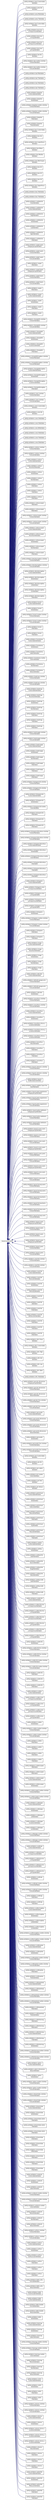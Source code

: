 digraph "Graphical Class Hierarchy"
{
 // LATEX_PDF_SIZE
  edge [fontname="Helvetica",fontsize="10",labelfontname="Helvetica",labelfontsize="10"];
  node [fontname="Helvetica",fontsize="10",shape=record];
  rankdir="LR";
  Node5087 [label="DataArrayValidator",height=0.2,width=0.4,color="grey75", fillcolor="white", style="filled",tooltip=" "];
  Node5087 -> Node0 [dir="back",color="midnightblue",fontsize="10",style="solid",fontname="Helvetica"];
  Node0 [label="plotly.validators.area.Customdata\lValidator",height=0.2,width=0.4,color="black", fillcolor="white", style="filled",URL="$classplotly_1_1validators_1_1area_1_1_customdata_validator.html",tooltip=" "];
  Node5087 -> Node5089 [dir="back",color="midnightblue",fontsize="10",style="solid",fontname="Helvetica"];
  Node5089 [label="plotly.validators.area.Ids\lValidator",height=0.2,width=0.4,color="black", fillcolor="white", style="filled",URL="$classplotly_1_1validators_1_1area_1_1_ids_validator.html",tooltip=" "];
  Node5087 -> Node5090 [dir="back",color="midnightblue",fontsize="10",style="solid",fontname="Helvetica"];
  Node5090 [label="plotly.validators.area.RValidator",height=0.2,width=0.4,color="black", fillcolor="white", style="filled",URL="$classplotly_1_1validators_1_1area_1_1_r_validator.html",tooltip=" "];
  Node5087 -> Node5091 [dir="back",color="midnightblue",fontsize="10",style="solid",fontname="Helvetica"];
  Node5091 [label="plotly.validators.area.TValidator",height=0.2,width=0.4,color="black", fillcolor="white", style="filled",URL="$classplotly_1_1validators_1_1area_1_1_t_validator.html",tooltip=" "];
  Node5087 -> Node5092 [dir="back",color="midnightblue",fontsize="10",style="solid",fontname="Helvetica"];
  Node5092 [label="plotly.validators.bar.Customdata\lValidator",height=0.2,width=0.4,color="black", fillcolor="white", style="filled",URL="$classplotly_1_1validators_1_1bar_1_1_customdata_validator.html",tooltip=" "];
  Node5087 -> Node5093 [dir="back",color="midnightblue",fontsize="10",style="solid",fontname="Helvetica"];
  Node5093 [label="plotly.validators.bar.error\l_x.ArrayminusValidator",height=0.2,width=0.4,color="black", fillcolor="white", style="filled",URL="$classplotly_1_1validators_1_1bar_1_1error__x_1_1_arrayminus_validator.html",tooltip=" "];
  Node5087 -> Node5094 [dir="back",color="midnightblue",fontsize="10",style="solid",fontname="Helvetica"];
  Node5094 [label="plotly.validators.bar.error\l_x.ArrayValidator",height=0.2,width=0.4,color="black", fillcolor="white", style="filled",URL="$classplotly_1_1validators_1_1bar_1_1error__x_1_1_array_validator.html",tooltip=" "];
  Node5087 -> Node5095 [dir="back",color="midnightblue",fontsize="10",style="solid",fontname="Helvetica"];
  Node5095 [label="plotly.validators.bar.error\l_y.ArrayminusValidator",height=0.2,width=0.4,color="black", fillcolor="white", style="filled",URL="$classplotly_1_1validators_1_1bar_1_1error__y_1_1_arrayminus_validator.html",tooltip=" "];
  Node5087 -> Node5096 [dir="back",color="midnightblue",fontsize="10",style="solid",fontname="Helvetica"];
  Node5096 [label="plotly.validators.bar.error\l_y.ArrayValidator",height=0.2,width=0.4,color="black", fillcolor="white", style="filled",URL="$classplotly_1_1validators_1_1bar_1_1error__y_1_1_array_validator.html",tooltip=" "];
  Node5087 -> Node5097 [dir="back",color="midnightblue",fontsize="10",style="solid",fontname="Helvetica"];
  Node5097 [label="plotly.validators.bar.Ids\lValidator",height=0.2,width=0.4,color="black", fillcolor="white", style="filled",URL="$classplotly_1_1validators_1_1bar_1_1_ids_validator.html",tooltip=" "];
  Node5087 -> Node5098 [dir="back",color="midnightblue",fontsize="10",style="solid",fontname="Helvetica"];
  Node5098 [label="plotly.validators.bar.marker.colorbar.\lTicktextValidator",height=0.2,width=0.4,color="black", fillcolor="white", style="filled",URL="$classplotly_1_1validators_1_1bar_1_1marker_1_1colorbar_1_1_ticktext_validator.html",tooltip=" "];
  Node5087 -> Node5099 [dir="back",color="midnightblue",fontsize="10",style="solid",fontname="Helvetica"];
  Node5099 [label="plotly.validators.bar.marker.colorbar.\lTickvalsValidator",height=0.2,width=0.4,color="black", fillcolor="white", style="filled",URL="$classplotly_1_1validators_1_1bar_1_1marker_1_1colorbar_1_1_tickvals_validator.html",tooltip=" "];
  Node5087 -> Node5100 [dir="back",color="midnightblue",fontsize="10",style="solid",fontname="Helvetica"];
  Node5100 [label="plotly.validators.bar.RValidator",height=0.2,width=0.4,color="black", fillcolor="white", style="filled",URL="$classplotly_1_1validators_1_1bar_1_1_r_validator.html",tooltip=" "];
  Node5087 -> Node5101 [dir="back",color="midnightblue",fontsize="10",style="solid",fontname="Helvetica"];
  Node5101 [label="plotly.validators.bar.TValidator",height=0.2,width=0.4,color="black", fillcolor="white", style="filled",URL="$classplotly_1_1validators_1_1bar_1_1_t_validator.html",tooltip=" "];
  Node5087 -> Node5102 [dir="back",color="midnightblue",fontsize="10",style="solid",fontname="Helvetica"];
  Node5102 [label="plotly.validators.bar.XValidator",height=0.2,width=0.4,color="black", fillcolor="white", style="filled",URL="$classplotly_1_1validators_1_1bar_1_1_x_validator.html",tooltip=" "];
  Node5087 -> Node5103 [dir="back",color="midnightblue",fontsize="10",style="solid",fontname="Helvetica"];
  Node5103 [label="plotly.validators.bar.YValidator",height=0.2,width=0.4,color="black", fillcolor="white", style="filled",URL="$classplotly_1_1validators_1_1bar_1_1_y_validator.html",tooltip=" "];
  Node5087 -> Node5104 [dir="back",color="midnightblue",fontsize="10",style="solid",fontname="Helvetica"];
  Node5104 [label="plotly.validators.barpolar.\lCustomdataValidator",height=0.2,width=0.4,color="black", fillcolor="white", style="filled",URL="$classplotly_1_1validators_1_1barpolar_1_1_customdata_validator.html",tooltip=" "];
  Node5087 -> Node5105 [dir="back",color="midnightblue",fontsize="10",style="solid",fontname="Helvetica"];
  Node5105 [label="plotly.validators.barpolar.\lIdsValidator",height=0.2,width=0.4,color="black", fillcolor="white", style="filled",URL="$classplotly_1_1validators_1_1barpolar_1_1_ids_validator.html",tooltip=" "];
  Node5087 -> Node5106 [dir="back",color="midnightblue",fontsize="10",style="solid",fontname="Helvetica"];
  Node5106 [label="plotly.validators.barpolar.marker.colorbar.\lTicktextValidator",height=0.2,width=0.4,color="black", fillcolor="white", style="filled",URL="$classplotly_1_1validators_1_1barpolar_1_1marker_1_1colorbar_1_1_ticktext_validator.html",tooltip=" "];
  Node5087 -> Node5107 [dir="back",color="midnightblue",fontsize="10",style="solid",fontname="Helvetica"];
  Node5107 [label="plotly.validators.barpolar.marker.colorbar.\lTickvalsValidator",height=0.2,width=0.4,color="black", fillcolor="white", style="filled",URL="$classplotly_1_1validators_1_1barpolar_1_1marker_1_1colorbar_1_1_tickvals_validator.html",tooltip=" "];
  Node5087 -> Node5108 [dir="back",color="midnightblue",fontsize="10",style="solid",fontname="Helvetica"];
  Node5108 [label="plotly.validators.barpolar.\lRValidator",height=0.2,width=0.4,color="black", fillcolor="white", style="filled",URL="$classplotly_1_1validators_1_1barpolar_1_1_r_validator.html",tooltip=" "];
  Node5087 -> Node5109 [dir="back",color="midnightblue",fontsize="10",style="solid",fontname="Helvetica"];
  Node5109 [label="plotly.validators.barpolar.\lThetaValidator",height=0.2,width=0.4,color="black", fillcolor="white", style="filled",URL="$classplotly_1_1validators_1_1barpolar_1_1_theta_validator.html",tooltip=" "];
  Node5087 -> Node5110 [dir="back",color="midnightblue",fontsize="10",style="solid",fontname="Helvetica"];
  Node5110 [label="plotly.validators.box.Customdata\lValidator",height=0.2,width=0.4,color="black", fillcolor="white", style="filled",URL="$classplotly_1_1validators_1_1box_1_1_customdata_validator.html",tooltip=" "];
  Node5087 -> Node5111 [dir="back",color="midnightblue",fontsize="10",style="solid",fontname="Helvetica"];
  Node5111 [label="plotly.validators.box.Ids\lValidator",height=0.2,width=0.4,color="black", fillcolor="white", style="filled",URL="$classplotly_1_1validators_1_1box_1_1_ids_validator.html",tooltip=" "];
  Node5087 -> Node5112 [dir="back",color="midnightblue",fontsize="10",style="solid",fontname="Helvetica"];
  Node5112 [label="plotly.validators.box.Lowerfence\lValidator",height=0.2,width=0.4,color="black", fillcolor="white", style="filled",URL="$classplotly_1_1validators_1_1box_1_1_lowerfence_validator.html",tooltip=" "];
  Node5087 -> Node5113 [dir="back",color="midnightblue",fontsize="10",style="solid",fontname="Helvetica"];
  Node5113 [label="plotly.validators.box.Mean\lValidator",height=0.2,width=0.4,color="black", fillcolor="white", style="filled",URL="$classplotly_1_1validators_1_1box_1_1_mean_validator.html",tooltip=" "];
  Node5087 -> Node5114 [dir="back",color="midnightblue",fontsize="10",style="solid",fontname="Helvetica"];
  Node5114 [label="plotly.validators.box.Median\lValidator",height=0.2,width=0.4,color="black", fillcolor="white", style="filled",URL="$classplotly_1_1validators_1_1box_1_1_median_validator.html",tooltip=" "];
  Node5087 -> Node5115 [dir="back",color="midnightblue",fontsize="10",style="solid",fontname="Helvetica"];
  Node5115 [label="plotly.validators.box.Notchspan\lValidator",height=0.2,width=0.4,color="black", fillcolor="white", style="filled",URL="$classplotly_1_1validators_1_1box_1_1_notchspan_validator.html",tooltip=" "];
  Node5087 -> Node5116 [dir="back",color="midnightblue",fontsize="10",style="solid",fontname="Helvetica"];
  Node5116 [label="plotly.validators.box.Q1\lValidator",height=0.2,width=0.4,color="black", fillcolor="white", style="filled",URL="$classplotly_1_1validators_1_1box_1_1_q1_validator.html",tooltip=" "];
  Node5087 -> Node5117 [dir="back",color="midnightblue",fontsize="10",style="solid",fontname="Helvetica"];
  Node5117 [label="plotly.validators.box.Q3\lValidator",height=0.2,width=0.4,color="black", fillcolor="white", style="filled",URL="$classplotly_1_1validators_1_1box_1_1_q3_validator.html",tooltip=" "];
  Node5087 -> Node5118 [dir="back",color="midnightblue",fontsize="10",style="solid",fontname="Helvetica"];
  Node5118 [label="plotly.validators.box.Sd\lValidator",height=0.2,width=0.4,color="black", fillcolor="white", style="filled",URL="$classplotly_1_1validators_1_1box_1_1_sd_validator.html",tooltip=" "];
  Node5087 -> Node5119 [dir="back",color="midnightblue",fontsize="10",style="solid",fontname="Helvetica"];
  Node5119 [label="plotly.validators.box.Upperfence\lValidator",height=0.2,width=0.4,color="black", fillcolor="white", style="filled",URL="$classplotly_1_1validators_1_1box_1_1_upperfence_validator.html",tooltip=" "];
  Node5087 -> Node5120 [dir="back",color="midnightblue",fontsize="10",style="solid",fontname="Helvetica"];
  Node5120 [label="plotly.validators.box.XValidator",height=0.2,width=0.4,color="black", fillcolor="white", style="filled",URL="$classplotly_1_1validators_1_1box_1_1_x_validator.html",tooltip=" "];
  Node5087 -> Node5121 [dir="back",color="midnightblue",fontsize="10",style="solid",fontname="Helvetica"];
  Node5121 [label="plotly.validators.box.YValidator",height=0.2,width=0.4,color="black", fillcolor="white", style="filled",URL="$classplotly_1_1validators_1_1box_1_1_y_validator.html",tooltip=" "];
  Node5087 -> Node5122 [dir="back",color="midnightblue",fontsize="10",style="solid",fontname="Helvetica"];
  Node5122 [label="plotly.validators.candlestick.\lCloseValidator",height=0.2,width=0.4,color="black", fillcolor="white", style="filled",URL="$classplotly_1_1validators_1_1candlestick_1_1_close_validator.html",tooltip=" "];
  Node5087 -> Node5123 [dir="back",color="midnightblue",fontsize="10",style="solid",fontname="Helvetica"];
  Node5123 [label="plotly.validators.candlestick.\lCustomdataValidator",height=0.2,width=0.4,color="black", fillcolor="white", style="filled",URL="$classplotly_1_1validators_1_1candlestick_1_1_customdata_validator.html",tooltip=" "];
  Node5087 -> Node5124 [dir="back",color="midnightblue",fontsize="10",style="solid",fontname="Helvetica"];
  Node5124 [label="plotly.validators.candlestick.\lHighValidator",height=0.2,width=0.4,color="black", fillcolor="white", style="filled",URL="$classplotly_1_1validators_1_1candlestick_1_1_high_validator.html",tooltip=" "];
  Node5087 -> Node5125 [dir="back",color="midnightblue",fontsize="10",style="solid",fontname="Helvetica"];
  Node5125 [label="plotly.validators.candlestick.\lIdsValidator",height=0.2,width=0.4,color="black", fillcolor="white", style="filled",URL="$classplotly_1_1validators_1_1candlestick_1_1_ids_validator.html",tooltip=" "];
  Node5087 -> Node5126 [dir="back",color="midnightblue",fontsize="10",style="solid",fontname="Helvetica"];
  Node5126 [label="plotly.validators.candlestick.\lLowValidator",height=0.2,width=0.4,color="black", fillcolor="white", style="filled",URL="$classplotly_1_1validators_1_1candlestick_1_1_low_validator.html",tooltip=" "];
  Node5087 -> Node5127 [dir="back",color="midnightblue",fontsize="10",style="solid",fontname="Helvetica"];
  Node5127 [label="plotly.validators.candlestick.\lOpenValidator",height=0.2,width=0.4,color="black", fillcolor="white", style="filled",URL="$classplotly_1_1validators_1_1candlestick_1_1_open_validator.html",tooltip=" "];
  Node5087 -> Node5128 [dir="back",color="midnightblue",fontsize="10",style="solid",fontname="Helvetica"];
  Node5128 [label="plotly.validators.candlestick.\lXValidator",height=0.2,width=0.4,color="black", fillcolor="white", style="filled",URL="$classplotly_1_1validators_1_1candlestick_1_1_x_validator.html",tooltip=" "];
  Node5087 -> Node5129 [dir="back",color="midnightblue",fontsize="10",style="solid",fontname="Helvetica"];
  Node5129 [label="plotly.validators.carpet.aaxis.\lCategoryarrayValidator",height=0.2,width=0.4,color="black", fillcolor="white", style="filled",URL="$classplotly_1_1validators_1_1carpet_1_1aaxis_1_1_categoryarray_validator.html",tooltip=" "];
  Node5087 -> Node5130 [dir="back",color="midnightblue",fontsize="10",style="solid",fontname="Helvetica"];
  Node5130 [label="plotly.validators.carpet.aaxis.\lTicktextValidator",height=0.2,width=0.4,color="black", fillcolor="white", style="filled",URL="$classplotly_1_1validators_1_1carpet_1_1aaxis_1_1_ticktext_validator.html",tooltip=" "];
  Node5087 -> Node5131 [dir="back",color="midnightblue",fontsize="10",style="solid",fontname="Helvetica"];
  Node5131 [label="plotly.validators.carpet.aaxis.\lTickvalsValidator",height=0.2,width=0.4,color="black", fillcolor="white", style="filled",URL="$classplotly_1_1validators_1_1carpet_1_1aaxis_1_1_tickvals_validator.html",tooltip=" "];
  Node5087 -> Node5132 [dir="back",color="midnightblue",fontsize="10",style="solid",fontname="Helvetica"];
  Node5132 [label="plotly.validators.carpet.\lAValidator",height=0.2,width=0.4,color="black", fillcolor="white", style="filled",URL="$classplotly_1_1validators_1_1carpet_1_1_a_validator.html",tooltip=" "];
  Node5087 -> Node5133 [dir="back",color="midnightblue",fontsize="10",style="solid",fontname="Helvetica"];
  Node5133 [label="plotly.validators.carpet.baxis.\lCategoryarrayValidator",height=0.2,width=0.4,color="black", fillcolor="white", style="filled",URL="$classplotly_1_1validators_1_1carpet_1_1baxis_1_1_categoryarray_validator.html",tooltip=" "];
  Node5087 -> Node5134 [dir="back",color="midnightblue",fontsize="10",style="solid",fontname="Helvetica"];
  Node5134 [label="plotly.validators.carpet.baxis.\lTicktextValidator",height=0.2,width=0.4,color="black", fillcolor="white", style="filled",URL="$classplotly_1_1validators_1_1carpet_1_1baxis_1_1_ticktext_validator.html",tooltip=" "];
  Node5087 -> Node5135 [dir="back",color="midnightblue",fontsize="10",style="solid",fontname="Helvetica"];
  Node5135 [label="plotly.validators.carpet.baxis.\lTickvalsValidator",height=0.2,width=0.4,color="black", fillcolor="white", style="filled",URL="$classplotly_1_1validators_1_1carpet_1_1baxis_1_1_tickvals_validator.html",tooltip=" "];
  Node5087 -> Node5136 [dir="back",color="midnightblue",fontsize="10",style="solid",fontname="Helvetica"];
  Node5136 [label="plotly.validators.carpet.\lBValidator",height=0.2,width=0.4,color="black", fillcolor="white", style="filled",URL="$classplotly_1_1validators_1_1carpet_1_1_b_validator.html",tooltip=" "];
  Node5087 -> Node5137 [dir="back",color="midnightblue",fontsize="10",style="solid",fontname="Helvetica"];
  Node5137 [label="plotly.validators.carpet.\lCustomdataValidator",height=0.2,width=0.4,color="black", fillcolor="white", style="filled",URL="$classplotly_1_1validators_1_1carpet_1_1_customdata_validator.html",tooltip=" "];
  Node5087 -> Node5138 [dir="back",color="midnightblue",fontsize="10",style="solid",fontname="Helvetica"];
  Node5138 [label="plotly.validators.carpet.\lIdsValidator",height=0.2,width=0.4,color="black", fillcolor="white", style="filled",URL="$classplotly_1_1validators_1_1carpet_1_1_ids_validator.html",tooltip=" "];
  Node5087 -> Node5139 [dir="back",color="midnightblue",fontsize="10",style="solid",fontname="Helvetica"];
  Node5139 [label="plotly.validators.carpet.\lXValidator",height=0.2,width=0.4,color="black", fillcolor="white", style="filled",URL="$classplotly_1_1validators_1_1carpet_1_1_x_validator.html",tooltip=" "];
  Node5087 -> Node5140 [dir="back",color="midnightblue",fontsize="10",style="solid",fontname="Helvetica"];
  Node5140 [label="plotly.validators.carpet.\lYValidator",height=0.2,width=0.4,color="black", fillcolor="white", style="filled",URL="$classplotly_1_1validators_1_1carpet_1_1_y_validator.html",tooltip=" "];
  Node5087 -> Node5141 [dir="back",color="midnightblue",fontsize="10",style="solid",fontname="Helvetica"];
  Node5141 [label="plotly.validators.choropleth.colorbar.\lTicktextValidator",height=0.2,width=0.4,color="black", fillcolor="white", style="filled",URL="$classplotly_1_1validators_1_1choropleth_1_1colorbar_1_1_ticktext_validator.html",tooltip=" "];
  Node5087 -> Node5142 [dir="back",color="midnightblue",fontsize="10",style="solid",fontname="Helvetica"];
  Node5142 [label="plotly.validators.choropleth.colorbar.\lTickvalsValidator",height=0.2,width=0.4,color="black", fillcolor="white", style="filled",URL="$classplotly_1_1validators_1_1choropleth_1_1colorbar_1_1_tickvals_validator.html",tooltip=" "];
  Node5087 -> Node5143 [dir="back",color="midnightblue",fontsize="10",style="solid",fontname="Helvetica"];
  Node5143 [label="plotly.validators.choropleth.\lCustomdataValidator",height=0.2,width=0.4,color="black", fillcolor="white", style="filled",URL="$classplotly_1_1validators_1_1choropleth_1_1_customdata_validator.html",tooltip=" "];
  Node5087 -> Node5144 [dir="back",color="midnightblue",fontsize="10",style="solid",fontname="Helvetica"];
  Node5144 [label="plotly.validators.choropleth.\lIdsValidator",height=0.2,width=0.4,color="black", fillcolor="white", style="filled",URL="$classplotly_1_1validators_1_1choropleth_1_1_ids_validator.html",tooltip=" "];
  Node5087 -> Node5145 [dir="back",color="midnightblue",fontsize="10",style="solid",fontname="Helvetica"];
  Node5145 [label="plotly.validators.choropleth.\lLocationsValidator",height=0.2,width=0.4,color="black", fillcolor="white", style="filled",URL="$classplotly_1_1validators_1_1choropleth_1_1_locations_validator.html",tooltip=" "];
  Node5087 -> Node5146 [dir="back",color="midnightblue",fontsize="10",style="solid",fontname="Helvetica"];
  Node5146 [label="plotly.validators.choropleth.\lZValidator",height=0.2,width=0.4,color="black", fillcolor="white", style="filled",URL="$classplotly_1_1validators_1_1choropleth_1_1_z_validator.html",tooltip=" "];
  Node5087 -> Node5147 [dir="back",color="midnightblue",fontsize="10",style="solid",fontname="Helvetica"];
  Node5147 [label="plotly.validators.choroplethmapbox.colorbar.\lTicktextValidator",height=0.2,width=0.4,color="black", fillcolor="white", style="filled",URL="$classplotly_1_1validators_1_1choroplethmapbox_1_1colorbar_1_1_ticktext_validator.html",tooltip=" "];
  Node5087 -> Node5148 [dir="back",color="midnightblue",fontsize="10",style="solid",fontname="Helvetica"];
  Node5148 [label="plotly.validators.choroplethmapbox.colorbar.\lTickvalsValidator",height=0.2,width=0.4,color="black", fillcolor="white", style="filled",URL="$classplotly_1_1validators_1_1choroplethmapbox_1_1colorbar_1_1_tickvals_validator.html",tooltip=" "];
  Node5087 -> Node5149 [dir="back",color="midnightblue",fontsize="10",style="solid",fontname="Helvetica"];
  Node5149 [label="plotly.validators.choroplethmapbox.\lCustomdataValidator",height=0.2,width=0.4,color="black", fillcolor="white", style="filled",URL="$classplotly_1_1validators_1_1choroplethmapbox_1_1_customdata_validator.html",tooltip=" "];
  Node5087 -> Node5150 [dir="back",color="midnightblue",fontsize="10",style="solid",fontname="Helvetica"];
  Node5150 [label="plotly.validators.choroplethmapbox.\lIdsValidator",height=0.2,width=0.4,color="black", fillcolor="white", style="filled",URL="$classplotly_1_1validators_1_1choroplethmapbox_1_1_ids_validator.html",tooltip=" "];
  Node5087 -> Node5151 [dir="back",color="midnightblue",fontsize="10",style="solid",fontname="Helvetica"];
  Node5151 [label="plotly.validators.choroplethmapbox.\lLocationsValidator",height=0.2,width=0.4,color="black", fillcolor="white", style="filled",URL="$classplotly_1_1validators_1_1choroplethmapbox_1_1_locations_validator.html",tooltip=" "];
  Node5087 -> Node5152 [dir="back",color="midnightblue",fontsize="10",style="solid",fontname="Helvetica"];
  Node5152 [label="plotly.validators.choroplethmapbox.\lZValidator",height=0.2,width=0.4,color="black", fillcolor="white", style="filled",URL="$classplotly_1_1validators_1_1choroplethmapbox_1_1_z_validator.html",tooltip=" "];
  Node5087 -> Node5153 [dir="back",color="midnightblue",fontsize="10",style="solid",fontname="Helvetica"];
  Node5153 [label="plotly.validators.cone.colorbar.\lTicktextValidator",height=0.2,width=0.4,color="black", fillcolor="white", style="filled",URL="$classplotly_1_1validators_1_1cone_1_1colorbar_1_1_ticktext_validator.html",tooltip=" "];
  Node5087 -> Node5154 [dir="back",color="midnightblue",fontsize="10",style="solid",fontname="Helvetica"];
  Node5154 [label="plotly.validators.cone.colorbar.\lTickvalsValidator",height=0.2,width=0.4,color="black", fillcolor="white", style="filled",URL="$classplotly_1_1validators_1_1cone_1_1colorbar_1_1_tickvals_validator.html",tooltip=" "];
  Node5087 -> Node5155 [dir="back",color="midnightblue",fontsize="10",style="solid",fontname="Helvetica"];
  Node5155 [label="plotly.validators.cone.Customdata\lValidator",height=0.2,width=0.4,color="black", fillcolor="white", style="filled",URL="$classplotly_1_1validators_1_1cone_1_1_customdata_validator.html",tooltip=" "];
  Node5087 -> Node5156 [dir="back",color="midnightblue",fontsize="10",style="solid",fontname="Helvetica"];
  Node5156 [label="plotly.validators.cone.Ids\lValidator",height=0.2,width=0.4,color="black", fillcolor="white", style="filled",URL="$classplotly_1_1validators_1_1cone_1_1_ids_validator.html",tooltip=" "];
  Node5087 -> Node5157 [dir="back",color="midnightblue",fontsize="10",style="solid",fontname="Helvetica"];
  Node5157 [label="plotly.validators.cone.UValidator",height=0.2,width=0.4,color="black", fillcolor="white", style="filled",URL="$classplotly_1_1validators_1_1cone_1_1_u_validator.html",tooltip=" "];
  Node5087 -> Node5158 [dir="back",color="midnightblue",fontsize="10",style="solid",fontname="Helvetica"];
  Node5158 [label="plotly.validators.cone.VValidator",height=0.2,width=0.4,color="black", fillcolor="white", style="filled",URL="$classplotly_1_1validators_1_1cone_1_1_v_validator.html",tooltip=" "];
  Node5087 -> Node5159 [dir="back",color="midnightblue",fontsize="10",style="solid",fontname="Helvetica"];
  Node5159 [label="plotly.validators.cone.WValidator",height=0.2,width=0.4,color="black", fillcolor="white", style="filled",URL="$classplotly_1_1validators_1_1cone_1_1_w_validator.html",tooltip=" "];
  Node5087 -> Node5160 [dir="back",color="midnightblue",fontsize="10",style="solid",fontname="Helvetica"];
  Node5160 [label="plotly.validators.cone.XValidator",height=0.2,width=0.4,color="black", fillcolor="white", style="filled",URL="$classplotly_1_1validators_1_1cone_1_1_x_validator.html",tooltip=" "];
  Node5087 -> Node5161 [dir="back",color="midnightblue",fontsize="10",style="solid",fontname="Helvetica"];
  Node5161 [label="plotly.validators.cone.YValidator",height=0.2,width=0.4,color="black", fillcolor="white", style="filled",URL="$classplotly_1_1validators_1_1cone_1_1_y_validator.html",tooltip=" "];
  Node5087 -> Node5162 [dir="back",color="midnightblue",fontsize="10",style="solid",fontname="Helvetica"];
  Node5162 [label="plotly.validators.cone.ZValidator",height=0.2,width=0.4,color="black", fillcolor="white", style="filled",URL="$classplotly_1_1validators_1_1cone_1_1_z_validator.html",tooltip=" "];
  Node5087 -> Node5163 [dir="back",color="midnightblue",fontsize="10",style="solid",fontname="Helvetica"];
  Node5163 [label="plotly.validators.contour.colorbar.\lTicktextValidator",height=0.2,width=0.4,color="black", fillcolor="white", style="filled",URL="$classplotly_1_1validators_1_1contour_1_1colorbar_1_1_ticktext_validator.html",tooltip=" "];
  Node5087 -> Node5164 [dir="back",color="midnightblue",fontsize="10",style="solid",fontname="Helvetica"];
  Node5164 [label="plotly.validators.contour.colorbar.\lTickvalsValidator",height=0.2,width=0.4,color="black", fillcolor="white", style="filled",URL="$classplotly_1_1validators_1_1contour_1_1colorbar_1_1_tickvals_validator.html",tooltip=" "];
  Node5087 -> Node5165 [dir="back",color="midnightblue",fontsize="10",style="solid",fontname="Helvetica"];
  Node5165 [label="plotly.validators.contour.\lCustomdataValidator",height=0.2,width=0.4,color="black", fillcolor="white", style="filled",URL="$classplotly_1_1validators_1_1contour_1_1_customdata_validator.html",tooltip=" "];
  Node5087 -> Node5166 [dir="back",color="midnightblue",fontsize="10",style="solid",fontname="Helvetica"];
  Node5166 [label="plotly.validators.contour.\lHovertextValidator",height=0.2,width=0.4,color="black", fillcolor="white", style="filled",URL="$classplotly_1_1validators_1_1contour_1_1_hovertext_validator.html",tooltip=" "];
  Node5087 -> Node5167 [dir="back",color="midnightblue",fontsize="10",style="solid",fontname="Helvetica"];
  Node5167 [label="plotly.validators.contour.\lIdsValidator",height=0.2,width=0.4,color="black", fillcolor="white", style="filled",URL="$classplotly_1_1validators_1_1contour_1_1_ids_validator.html",tooltip=" "];
  Node5087 -> Node5168 [dir="back",color="midnightblue",fontsize="10",style="solid",fontname="Helvetica"];
  Node5168 [label="plotly.validators.contour.\lTextValidator",height=0.2,width=0.4,color="black", fillcolor="white", style="filled",URL="$classplotly_1_1validators_1_1contour_1_1_text_validator.html",tooltip=" "];
  Node5087 -> Node5169 [dir="back",color="midnightblue",fontsize="10",style="solid",fontname="Helvetica"];
  Node5169 [label="plotly.validators.contour.\lXValidator",height=0.2,width=0.4,color="black", fillcolor="white", style="filled",URL="$classplotly_1_1validators_1_1contour_1_1_x_validator.html",tooltip=" "];
  Node5087 -> Node5170 [dir="back",color="midnightblue",fontsize="10",style="solid",fontname="Helvetica"];
  Node5170 [label="plotly.validators.contour.\lYValidator",height=0.2,width=0.4,color="black", fillcolor="white", style="filled",URL="$classplotly_1_1validators_1_1contour_1_1_y_validator.html",tooltip=" "];
  Node5087 -> Node5171 [dir="back",color="midnightblue",fontsize="10",style="solid",fontname="Helvetica"];
  Node5171 [label="plotly.validators.contour.\lZValidator",height=0.2,width=0.4,color="black", fillcolor="white", style="filled",URL="$classplotly_1_1validators_1_1contour_1_1_z_validator.html",tooltip=" "];
  Node5087 -> Node5172 [dir="back",color="midnightblue",fontsize="10",style="solid",fontname="Helvetica"];
  Node5172 [label="plotly.validators.contourcarpet.\lAValidator",height=0.2,width=0.4,color="black", fillcolor="white", style="filled",URL="$classplotly_1_1validators_1_1contourcarpet_1_1_a_validator.html",tooltip=" "];
  Node5087 -> Node5173 [dir="back",color="midnightblue",fontsize="10",style="solid",fontname="Helvetica"];
  Node5173 [label="plotly.validators.contourcarpet.\lBValidator",height=0.2,width=0.4,color="black", fillcolor="white", style="filled",URL="$classplotly_1_1validators_1_1contourcarpet_1_1_b_validator.html",tooltip=" "];
  Node5087 -> Node5174 [dir="back",color="midnightblue",fontsize="10",style="solid",fontname="Helvetica"];
  Node5174 [label="plotly.validators.contourcarpet.colorbar.\lTicktextValidator",height=0.2,width=0.4,color="black", fillcolor="white", style="filled",URL="$classplotly_1_1validators_1_1contourcarpet_1_1colorbar_1_1_ticktext_validator.html",tooltip=" "];
  Node5087 -> Node5175 [dir="back",color="midnightblue",fontsize="10",style="solid",fontname="Helvetica"];
  Node5175 [label="plotly.validators.contourcarpet.colorbar.\lTickvalsValidator",height=0.2,width=0.4,color="black", fillcolor="white", style="filled",URL="$classplotly_1_1validators_1_1contourcarpet_1_1colorbar_1_1_tickvals_validator.html",tooltip=" "];
  Node5087 -> Node5176 [dir="back",color="midnightblue",fontsize="10",style="solid",fontname="Helvetica"];
  Node5176 [label="plotly.validators.contourcarpet.\lCustomdataValidator",height=0.2,width=0.4,color="black", fillcolor="white", style="filled",URL="$classplotly_1_1validators_1_1contourcarpet_1_1_customdata_validator.html",tooltip=" "];
  Node5087 -> Node5177 [dir="back",color="midnightblue",fontsize="10",style="solid",fontname="Helvetica"];
  Node5177 [label="plotly.validators.contourcarpet.\lHovertextValidator",height=0.2,width=0.4,color="black", fillcolor="white", style="filled",URL="$classplotly_1_1validators_1_1contourcarpet_1_1_hovertext_validator.html",tooltip=" "];
  Node5087 -> Node5178 [dir="back",color="midnightblue",fontsize="10",style="solid",fontname="Helvetica"];
  Node5178 [label="plotly.validators.contourcarpet.\lIdsValidator",height=0.2,width=0.4,color="black", fillcolor="white", style="filled",URL="$classplotly_1_1validators_1_1contourcarpet_1_1_ids_validator.html",tooltip=" "];
  Node5087 -> Node5179 [dir="back",color="midnightblue",fontsize="10",style="solid",fontname="Helvetica"];
  Node5179 [label="plotly.validators.contourcarpet.\lTextValidator",height=0.2,width=0.4,color="black", fillcolor="white", style="filled",URL="$classplotly_1_1validators_1_1contourcarpet_1_1_text_validator.html",tooltip=" "];
  Node5087 -> Node5180 [dir="back",color="midnightblue",fontsize="10",style="solid",fontname="Helvetica"];
  Node5180 [label="plotly.validators.contourcarpet.\lZValidator",height=0.2,width=0.4,color="black", fillcolor="white", style="filled",URL="$classplotly_1_1validators_1_1contourcarpet_1_1_z_validator.html",tooltip=" "];
  Node5087 -> Node5181 [dir="back",color="midnightblue",fontsize="10",style="solid",fontname="Helvetica"];
  Node5181 [label="plotly.validators.densitymapbox.colorbar.\lTicktextValidator",height=0.2,width=0.4,color="black", fillcolor="white", style="filled",URL="$classplotly_1_1validators_1_1densitymapbox_1_1colorbar_1_1_ticktext_validator.html",tooltip=" "];
  Node5087 -> Node5182 [dir="back",color="midnightblue",fontsize="10",style="solid",fontname="Helvetica"];
  Node5182 [label="plotly.validators.densitymapbox.colorbar.\lTickvalsValidator",height=0.2,width=0.4,color="black", fillcolor="white", style="filled",URL="$classplotly_1_1validators_1_1densitymapbox_1_1colorbar_1_1_tickvals_validator.html",tooltip=" "];
  Node5087 -> Node5183 [dir="back",color="midnightblue",fontsize="10",style="solid",fontname="Helvetica"];
  Node5183 [label="plotly.validators.densitymapbox.\lCustomdataValidator",height=0.2,width=0.4,color="black", fillcolor="white", style="filled",URL="$classplotly_1_1validators_1_1densitymapbox_1_1_customdata_validator.html",tooltip=" "];
  Node5087 -> Node5184 [dir="back",color="midnightblue",fontsize="10",style="solid",fontname="Helvetica"];
  Node5184 [label="plotly.validators.densitymapbox.\lIdsValidator",height=0.2,width=0.4,color="black", fillcolor="white", style="filled",URL="$classplotly_1_1validators_1_1densitymapbox_1_1_ids_validator.html",tooltip=" "];
  Node5087 -> Node5185 [dir="back",color="midnightblue",fontsize="10",style="solid",fontname="Helvetica"];
  Node5185 [label="plotly.validators.densitymapbox.\lLatValidator",height=0.2,width=0.4,color="black", fillcolor="white", style="filled",URL="$classplotly_1_1validators_1_1densitymapbox_1_1_lat_validator.html",tooltip=" "];
  Node5087 -> Node5186 [dir="back",color="midnightblue",fontsize="10",style="solid",fontname="Helvetica"];
  Node5186 [label="plotly.validators.densitymapbox.\lLonValidator",height=0.2,width=0.4,color="black", fillcolor="white", style="filled",URL="$classplotly_1_1validators_1_1densitymapbox_1_1_lon_validator.html",tooltip=" "];
  Node5087 -> Node5187 [dir="back",color="midnightblue",fontsize="10",style="solid",fontname="Helvetica"];
  Node5187 [label="plotly.validators.densitymapbox.\lZValidator",height=0.2,width=0.4,color="black", fillcolor="white", style="filled",URL="$classplotly_1_1validators_1_1densitymapbox_1_1_z_validator.html",tooltip=" "];
  Node5087 -> Node5188 [dir="back",color="midnightblue",fontsize="10",style="solid",fontname="Helvetica"];
  Node5188 [label="plotly.validators.funnel.\lCustomdataValidator",height=0.2,width=0.4,color="black", fillcolor="white", style="filled",URL="$classplotly_1_1validators_1_1funnel_1_1_customdata_validator.html",tooltip=" "];
  Node5087 -> Node5189 [dir="back",color="midnightblue",fontsize="10",style="solid",fontname="Helvetica"];
  Node5189 [label="plotly.validators.funnel.\lIdsValidator",height=0.2,width=0.4,color="black", fillcolor="white", style="filled",URL="$classplotly_1_1validators_1_1funnel_1_1_ids_validator.html",tooltip=" "];
  Node5087 -> Node5190 [dir="back",color="midnightblue",fontsize="10",style="solid",fontname="Helvetica"];
  Node5190 [label="plotly.validators.funnel.marker.colorbar.\lTicktextValidator",height=0.2,width=0.4,color="black", fillcolor="white", style="filled",URL="$classplotly_1_1validators_1_1funnel_1_1marker_1_1colorbar_1_1_ticktext_validator.html",tooltip=" "];
  Node5087 -> Node5191 [dir="back",color="midnightblue",fontsize="10",style="solid",fontname="Helvetica"];
  Node5191 [label="plotly.validators.funnel.marker.colorbar.\lTickvalsValidator",height=0.2,width=0.4,color="black", fillcolor="white", style="filled",URL="$classplotly_1_1validators_1_1funnel_1_1marker_1_1colorbar_1_1_tickvals_validator.html",tooltip=" "];
  Node5087 -> Node5192 [dir="back",color="midnightblue",fontsize="10",style="solid",fontname="Helvetica"];
  Node5192 [label="plotly.validators.funnel.\lXValidator",height=0.2,width=0.4,color="black", fillcolor="white", style="filled",URL="$classplotly_1_1validators_1_1funnel_1_1_x_validator.html",tooltip=" "];
  Node5087 -> Node5193 [dir="back",color="midnightblue",fontsize="10",style="solid",fontname="Helvetica"];
  Node5193 [label="plotly.validators.funnel.\lYValidator",height=0.2,width=0.4,color="black", fillcolor="white", style="filled",URL="$classplotly_1_1validators_1_1funnel_1_1_y_validator.html",tooltip=" "];
  Node5087 -> Node5194 [dir="back",color="midnightblue",fontsize="10",style="solid",fontname="Helvetica"];
  Node5194 [label="plotly.validators.funnelarea.\lCustomdataValidator",height=0.2,width=0.4,color="black", fillcolor="white", style="filled",URL="$classplotly_1_1validators_1_1funnelarea_1_1_customdata_validator.html",tooltip=" "];
  Node5087 -> Node5195 [dir="back",color="midnightblue",fontsize="10",style="solid",fontname="Helvetica"];
  Node5195 [label="plotly.validators.funnelarea.\lIdsValidator",height=0.2,width=0.4,color="black", fillcolor="white", style="filled",URL="$classplotly_1_1validators_1_1funnelarea_1_1_ids_validator.html",tooltip=" "];
  Node5087 -> Node5196 [dir="back",color="midnightblue",fontsize="10",style="solid",fontname="Helvetica"];
  Node5196 [label="plotly.validators.funnelarea.\lLabelsValidator",height=0.2,width=0.4,color="black", fillcolor="white", style="filled",URL="$classplotly_1_1validators_1_1funnelarea_1_1_labels_validator.html",tooltip=" "];
  Node5087 -> Node5197 [dir="back",color="midnightblue",fontsize="10",style="solid",fontname="Helvetica"];
  Node5197 [label="plotly.validators.funnelarea.marker.\lColorsValidator",height=0.2,width=0.4,color="black", fillcolor="white", style="filled",URL="$classplotly_1_1validators_1_1funnelarea_1_1marker_1_1_colors_validator.html",tooltip=" "];
  Node5087 -> Node5198 [dir="back",color="midnightblue",fontsize="10",style="solid",fontname="Helvetica"];
  Node5198 [label="plotly.validators.funnelarea.\lTextValidator",height=0.2,width=0.4,color="black", fillcolor="white", style="filled",URL="$classplotly_1_1validators_1_1funnelarea_1_1_text_validator.html",tooltip=" "];
  Node5087 -> Node5199 [dir="back",color="midnightblue",fontsize="10",style="solid",fontname="Helvetica"];
  Node5199 [label="plotly.validators.funnelarea.\lValuesValidator",height=0.2,width=0.4,color="black", fillcolor="white", style="filled",URL="$classplotly_1_1validators_1_1funnelarea_1_1_values_validator.html",tooltip=" "];
  Node5087 -> Node5200 [dir="back",color="midnightblue",fontsize="10",style="solid",fontname="Helvetica"];
  Node5200 [label="plotly.validators.heatmap.colorbar.\lTicktextValidator",height=0.2,width=0.4,color="black", fillcolor="white", style="filled",URL="$classplotly_1_1validators_1_1heatmap_1_1colorbar_1_1_ticktext_validator.html",tooltip=" "];
  Node5087 -> Node5201 [dir="back",color="midnightblue",fontsize="10",style="solid",fontname="Helvetica"];
  Node5201 [label="plotly.validators.heatmap.colorbar.\lTickvalsValidator",height=0.2,width=0.4,color="black", fillcolor="white", style="filled",URL="$classplotly_1_1validators_1_1heatmap_1_1colorbar_1_1_tickvals_validator.html",tooltip=" "];
  Node5087 -> Node5202 [dir="back",color="midnightblue",fontsize="10",style="solid",fontname="Helvetica"];
  Node5202 [label="plotly.validators.heatmap.\lCustomdataValidator",height=0.2,width=0.4,color="black", fillcolor="white", style="filled",URL="$classplotly_1_1validators_1_1heatmap_1_1_customdata_validator.html",tooltip=" "];
  Node5087 -> Node5203 [dir="back",color="midnightblue",fontsize="10",style="solid",fontname="Helvetica"];
  Node5203 [label="plotly.validators.heatmap.\lHovertextValidator",height=0.2,width=0.4,color="black", fillcolor="white", style="filled",URL="$classplotly_1_1validators_1_1heatmap_1_1_hovertext_validator.html",tooltip=" "];
  Node5087 -> Node5204 [dir="back",color="midnightblue",fontsize="10",style="solid",fontname="Helvetica"];
  Node5204 [label="plotly.validators.heatmap.\lIdsValidator",height=0.2,width=0.4,color="black", fillcolor="white", style="filled",URL="$classplotly_1_1validators_1_1heatmap_1_1_ids_validator.html",tooltip=" "];
  Node5087 -> Node5205 [dir="back",color="midnightblue",fontsize="10",style="solid",fontname="Helvetica"];
  Node5205 [label="plotly.validators.heatmap.\lTextValidator",height=0.2,width=0.4,color="black", fillcolor="white", style="filled",URL="$classplotly_1_1validators_1_1heatmap_1_1_text_validator.html",tooltip=" "];
  Node5087 -> Node5206 [dir="back",color="midnightblue",fontsize="10",style="solid",fontname="Helvetica"];
  Node5206 [label="plotly.validators.heatmap.\lXValidator",height=0.2,width=0.4,color="black", fillcolor="white", style="filled",URL="$classplotly_1_1validators_1_1heatmap_1_1_x_validator.html",tooltip=" "];
  Node5087 -> Node5207 [dir="back",color="midnightblue",fontsize="10",style="solid",fontname="Helvetica"];
  Node5207 [label="plotly.validators.heatmap.\lYValidator",height=0.2,width=0.4,color="black", fillcolor="white", style="filled",URL="$classplotly_1_1validators_1_1heatmap_1_1_y_validator.html",tooltip=" "];
  Node5087 -> Node5208 [dir="back",color="midnightblue",fontsize="10",style="solid",fontname="Helvetica"];
  Node5208 [label="plotly.validators.heatmap.\lZValidator",height=0.2,width=0.4,color="black", fillcolor="white", style="filled",URL="$classplotly_1_1validators_1_1heatmap_1_1_z_validator.html",tooltip=" "];
  Node5087 -> Node5209 [dir="back",color="midnightblue",fontsize="10",style="solid",fontname="Helvetica"];
  Node5209 [label="plotly.validators.heatmapgl.colorbar.\lTicktextValidator",height=0.2,width=0.4,color="black", fillcolor="white", style="filled",URL="$classplotly_1_1validators_1_1heatmapgl_1_1colorbar_1_1_ticktext_validator.html",tooltip=" "];
  Node5087 -> Node5210 [dir="back",color="midnightblue",fontsize="10",style="solid",fontname="Helvetica"];
  Node5210 [label="plotly.validators.heatmapgl.colorbar.\lTickvalsValidator",height=0.2,width=0.4,color="black", fillcolor="white", style="filled",URL="$classplotly_1_1validators_1_1heatmapgl_1_1colorbar_1_1_tickvals_validator.html",tooltip=" "];
  Node5087 -> Node5211 [dir="back",color="midnightblue",fontsize="10",style="solid",fontname="Helvetica"];
  Node5211 [label="plotly.validators.heatmapgl.\lCustomdataValidator",height=0.2,width=0.4,color="black", fillcolor="white", style="filled",URL="$classplotly_1_1validators_1_1heatmapgl_1_1_customdata_validator.html",tooltip=" "];
  Node5087 -> Node5212 [dir="back",color="midnightblue",fontsize="10",style="solid",fontname="Helvetica"];
  Node5212 [label="plotly.validators.heatmapgl.\lIdsValidator",height=0.2,width=0.4,color="black", fillcolor="white", style="filled",URL="$classplotly_1_1validators_1_1heatmapgl_1_1_ids_validator.html",tooltip=" "];
  Node5087 -> Node5213 [dir="back",color="midnightblue",fontsize="10",style="solid",fontname="Helvetica"];
  Node5213 [label="plotly.validators.heatmapgl.\lTextValidator",height=0.2,width=0.4,color="black", fillcolor="white", style="filled",URL="$classplotly_1_1validators_1_1heatmapgl_1_1_text_validator.html",tooltip=" "];
  Node5087 -> Node5214 [dir="back",color="midnightblue",fontsize="10",style="solid",fontname="Helvetica"];
  Node5214 [label="plotly.validators.heatmapgl.\lXValidator",height=0.2,width=0.4,color="black", fillcolor="white", style="filled",URL="$classplotly_1_1validators_1_1heatmapgl_1_1_x_validator.html",tooltip=" "];
  Node5087 -> Node5215 [dir="back",color="midnightblue",fontsize="10",style="solid",fontname="Helvetica"];
  Node5215 [label="plotly.validators.heatmapgl.\lYValidator",height=0.2,width=0.4,color="black", fillcolor="white", style="filled",URL="$classplotly_1_1validators_1_1heatmapgl_1_1_y_validator.html",tooltip=" "];
  Node5087 -> Node5216 [dir="back",color="midnightblue",fontsize="10",style="solid",fontname="Helvetica"];
  Node5216 [label="plotly.validators.heatmapgl.\lZValidator",height=0.2,width=0.4,color="black", fillcolor="white", style="filled",URL="$classplotly_1_1validators_1_1heatmapgl_1_1_z_validator.html",tooltip=" "];
  Node5087 -> Node5217 [dir="back",color="midnightblue",fontsize="10",style="solid",fontname="Helvetica"];
  Node5217 [label="plotly.validators.histogram2d.colorbar.\lTicktextValidator",height=0.2,width=0.4,color="black", fillcolor="white", style="filled",URL="$classplotly_1_1validators_1_1histogram2d_1_1colorbar_1_1_ticktext_validator.html",tooltip=" "];
  Node5087 -> Node5218 [dir="back",color="midnightblue",fontsize="10",style="solid",fontname="Helvetica"];
  Node5218 [label="plotly.validators.histogram2d.colorbar.\lTickvalsValidator",height=0.2,width=0.4,color="black", fillcolor="white", style="filled",URL="$classplotly_1_1validators_1_1histogram2d_1_1colorbar_1_1_tickvals_validator.html",tooltip=" "];
  Node5087 -> Node5219 [dir="back",color="midnightblue",fontsize="10",style="solid",fontname="Helvetica"];
  Node5219 [label="plotly.validators.histogram2d.\lCustomdataValidator",height=0.2,width=0.4,color="black", fillcolor="white", style="filled",URL="$classplotly_1_1validators_1_1histogram2d_1_1_customdata_validator.html",tooltip=" "];
  Node5087 -> Node5220 [dir="back",color="midnightblue",fontsize="10",style="solid",fontname="Helvetica"];
  Node5220 [label="plotly.validators.histogram2d.\lIdsValidator",height=0.2,width=0.4,color="black", fillcolor="white", style="filled",URL="$classplotly_1_1validators_1_1histogram2d_1_1_ids_validator.html",tooltip=" "];
  Node5087 -> Node5221 [dir="back",color="midnightblue",fontsize="10",style="solid",fontname="Helvetica"];
  Node5221 [label="plotly.validators.histogram2d.marker.\lColorValidator",height=0.2,width=0.4,color="black", fillcolor="white", style="filled",URL="$classplotly_1_1validators_1_1histogram2d_1_1marker_1_1_color_validator.html",tooltip=" "];
  Node5087 -> Node5222 [dir="back",color="midnightblue",fontsize="10",style="solid",fontname="Helvetica"];
  Node5222 [label="plotly.validators.histogram2d.\lXValidator",height=0.2,width=0.4,color="black", fillcolor="white", style="filled",URL="$classplotly_1_1validators_1_1histogram2d_1_1_x_validator.html",tooltip=" "];
  Node5087 -> Node5223 [dir="back",color="midnightblue",fontsize="10",style="solid",fontname="Helvetica"];
  Node5223 [label="plotly.validators.histogram2d.\lYValidator",height=0.2,width=0.4,color="black", fillcolor="white", style="filled",URL="$classplotly_1_1validators_1_1histogram2d_1_1_y_validator.html",tooltip=" "];
  Node5087 -> Node5224 [dir="back",color="midnightblue",fontsize="10",style="solid",fontname="Helvetica"];
  Node5224 [label="plotly.validators.histogram2d.\lZValidator",height=0.2,width=0.4,color="black", fillcolor="white", style="filled",URL="$classplotly_1_1validators_1_1histogram2d_1_1_z_validator.html",tooltip=" "];
  Node5087 -> Node5225 [dir="back",color="midnightblue",fontsize="10",style="solid",fontname="Helvetica"];
  Node5225 [label="plotly.validators.histogram2dcontour.colorbar.\lTicktextValidator",height=0.2,width=0.4,color="black", fillcolor="white", style="filled",URL="$classplotly_1_1validators_1_1histogram2dcontour_1_1colorbar_1_1_ticktext_validator.html",tooltip=" "];
  Node5087 -> Node5226 [dir="back",color="midnightblue",fontsize="10",style="solid",fontname="Helvetica"];
  Node5226 [label="plotly.validators.histogram2dcontour.colorbar.\lTickvalsValidator",height=0.2,width=0.4,color="black", fillcolor="white", style="filled",URL="$classplotly_1_1validators_1_1histogram2dcontour_1_1colorbar_1_1_tickvals_validator.html",tooltip=" "];
  Node5087 -> Node5227 [dir="back",color="midnightblue",fontsize="10",style="solid",fontname="Helvetica"];
  Node5227 [label="plotly.validators.histogram2dcontour.\lCustomdataValidator",height=0.2,width=0.4,color="black", fillcolor="white", style="filled",URL="$classplotly_1_1validators_1_1histogram2dcontour_1_1_customdata_validator.html",tooltip=" "];
  Node5087 -> Node5228 [dir="back",color="midnightblue",fontsize="10",style="solid",fontname="Helvetica"];
  Node5228 [label="plotly.validators.histogram2dcontour.\lIdsValidator",height=0.2,width=0.4,color="black", fillcolor="white", style="filled",URL="$classplotly_1_1validators_1_1histogram2dcontour_1_1_ids_validator.html",tooltip=" "];
  Node5087 -> Node5229 [dir="back",color="midnightblue",fontsize="10",style="solid",fontname="Helvetica"];
  Node5229 [label="plotly.validators.histogram2dcontour.marker.\lColorValidator",height=0.2,width=0.4,color="black", fillcolor="white", style="filled",URL="$classplotly_1_1validators_1_1histogram2dcontour_1_1marker_1_1_color_validator.html",tooltip=" "];
  Node5087 -> Node5230 [dir="back",color="midnightblue",fontsize="10",style="solid",fontname="Helvetica"];
  Node5230 [label="plotly.validators.histogram2dcontour.\lXValidator",height=0.2,width=0.4,color="black", fillcolor="white", style="filled",URL="$classplotly_1_1validators_1_1histogram2dcontour_1_1_x_validator.html",tooltip=" "];
  Node5087 -> Node5231 [dir="back",color="midnightblue",fontsize="10",style="solid",fontname="Helvetica"];
  Node5231 [label="plotly.validators.histogram2dcontour.\lYValidator",height=0.2,width=0.4,color="black", fillcolor="white", style="filled",URL="$classplotly_1_1validators_1_1histogram2dcontour_1_1_y_validator.html",tooltip=" "];
  Node5087 -> Node5232 [dir="back",color="midnightblue",fontsize="10",style="solid",fontname="Helvetica"];
  Node5232 [label="plotly.validators.histogram2dcontour.\lZValidator",height=0.2,width=0.4,color="black", fillcolor="white", style="filled",URL="$classplotly_1_1validators_1_1histogram2dcontour_1_1_z_validator.html",tooltip=" "];
  Node5087 -> Node5233 [dir="back",color="midnightblue",fontsize="10",style="solid",fontname="Helvetica"];
  Node5233 [label="plotly.validators.histogram.\lCustomdataValidator",height=0.2,width=0.4,color="black", fillcolor="white", style="filled",URL="$classplotly_1_1validators_1_1histogram_1_1_customdata_validator.html",tooltip=" "];
  Node5087 -> Node5234 [dir="back",color="midnightblue",fontsize="10",style="solid",fontname="Helvetica"];
  Node5234 [label="plotly.validators.histogram.error\l_x.ArrayminusValidator",height=0.2,width=0.4,color="black", fillcolor="white", style="filled",URL="$classplotly_1_1validators_1_1histogram_1_1error__x_1_1_arrayminus_validator.html",tooltip=" "];
  Node5087 -> Node5235 [dir="back",color="midnightblue",fontsize="10",style="solid",fontname="Helvetica"];
  Node5235 [label="plotly.validators.histogram.error\l_x.ArrayValidator",height=0.2,width=0.4,color="black", fillcolor="white", style="filled",URL="$classplotly_1_1validators_1_1histogram_1_1error__x_1_1_array_validator.html",tooltip=" "];
  Node5087 -> Node5236 [dir="back",color="midnightblue",fontsize="10",style="solid",fontname="Helvetica"];
  Node5236 [label="plotly.validators.histogram.error\l_y.ArrayminusValidator",height=0.2,width=0.4,color="black", fillcolor="white", style="filled",URL="$classplotly_1_1validators_1_1histogram_1_1error__y_1_1_arrayminus_validator.html",tooltip=" "];
  Node5087 -> Node5237 [dir="back",color="midnightblue",fontsize="10",style="solid",fontname="Helvetica"];
  Node5237 [label="plotly.validators.histogram.error\l_y.ArrayValidator",height=0.2,width=0.4,color="black", fillcolor="white", style="filled",URL="$classplotly_1_1validators_1_1histogram_1_1error__y_1_1_array_validator.html",tooltip=" "];
  Node5087 -> Node5238 [dir="back",color="midnightblue",fontsize="10",style="solid",fontname="Helvetica"];
  Node5238 [label="plotly.validators.histogram.\lIdsValidator",height=0.2,width=0.4,color="black", fillcolor="white", style="filled",URL="$classplotly_1_1validators_1_1histogram_1_1_ids_validator.html",tooltip=" "];
  Node5087 -> Node5239 [dir="back",color="midnightblue",fontsize="10",style="solid",fontname="Helvetica"];
  Node5239 [label="plotly.validators.histogram.marker.colorbar.\lTicktextValidator",height=0.2,width=0.4,color="black", fillcolor="white", style="filled",URL="$classplotly_1_1validators_1_1histogram_1_1marker_1_1colorbar_1_1_ticktext_validator.html",tooltip=" "];
  Node5087 -> Node5240 [dir="back",color="midnightblue",fontsize="10",style="solid",fontname="Helvetica"];
  Node5240 [label="plotly.validators.histogram.marker.colorbar.\lTickvalsValidator",height=0.2,width=0.4,color="black", fillcolor="white", style="filled",URL="$classplotly_1_1validators_1_1histogram_1_1marker_1_1colorbar_1_1_tickvals_validator.html",tooltip=" "];
  Node5087 -> Node5241 [dir="back",color="midnightblue",fontsize="10",style="solid",fontname="Helvetica"];
  Node5241 [label="plotly.validators.histogram.\lXValidator",height=0.2,width=0.4,color="black", fillcolor="white", style="filled",URL="$classplotly_1_1validators_1_1histogram_1_1_x_validator.html",tooltip=" "];
  Node5087 -> Node5242 [dir="back",color="midnightblue",fontsize="10",style="solid",fontname="Helvetica"];
  Node5242 [label="plotly.validators.histogram.\lYValidator",height=0.2,width=0.4,color="black", fillcolor="white", style="filled",URL="$classplotly_1_1validators_1_1histogram_1_1_y_validator.html",tooltip=" "];
  Node5087 -> Node5243 [dir="back",color="midnightblue",fontsize="10",style="solid",fontname="Helvetica"];
  Node5243 [label="plotly.validators.image.\lCustomdataValidator",height=0.2,width=0.4,color="black", fillcolor="white", style="filled",URL="$classplotly_1_1validators_1_1image_1_1_customdata_validator.html",tooltip=" "];
  Node5087 -> Node5244 [dir="back",color="midnightblue",fontsize="10",style="solid",fontname="Helvetica"];
  Node5244 [label="plotly.validators.image.\lHovertextValidator",height=0.2,width=0.4,color="black", fillcolor="white", style="filled",URL="$classplotly_1_1validators_1_1image_1_1_hovertext_validator.html",tooltip=" "];
  Node5087 -> Node5245 [dir="back",color="midnightblue",fontsize="10",style="solid",fontname="Helvetica"];
  Node5245 [label="plotly.validators.image.\lIdsValidator",height=0.2,width=0.4,color="black", fillcolor="white", style="filled",URL="$classplotly_1_1validators_1_1image_1_1_ids_validator.html",tooltip=" "];
  Node5087 -> Node5246 [dir="back",color="midnightblue",fontsize="10",style="solid",fontname="Helvetica"];
  Node5246 [label="plotly.validators.image.\lTextValidator",height=0.2,width=0.4,color="black", fillcolor="white", style="filled",URL="$classplotly_1_1validators_1_1image_1_1_text_validator.html",tooltip=" "];
  Node5087 -> Node5247 [dir="back",color="midnightblue",fontsize="10",style="solid",fontname="Helvetica"];
  Node5247 [label="plotly.validators.image.\lZValidator",height=0.2,width=0.4,color="black", fillcolor="white", style="filled",URL="$classplotly_1_1validators_1_1image_1_1_z_validator.html",tooltip=" "];
  Node5087 -> Node5248 [dir="back",color="midnightblue",fontsize="10",style="solid",fontname="Helvetica"];
  Node5248 [label="plotly.validators.indicator.\lCustomdataValidator",height=0.2,width=0.4,color="black", fillcolor="white", style="filled",URL="$classplotly_1_1validators_1_1indicator_1_1_customdata_validator.html",tooltip=" "];
  Node5087 -> Node5249 [dir="back",color="midnightblue",fontsize="10",style="solid",fontname="Helvetica"];
  Node5249 [label="plotly.validators.indicator.gauge.axis.\lTicktextValidator",height=0.2,width=0.4,color="black", fillcolor="white", style="filled",URL="$classplotly_1_1validators_1_1indicator_1_1gauge_1_1axis_1_1_ticktext_validator.html",tooltip=" "];
  Node5087 -> Node5250 [dir="back",color="midnightblue",fontsize="10",style="solid",fontname="Helvetica"];
  Node5250 [label="plotly.validators.indicator.gauge.axis.\lTickvalsValidator",height=0.2,width=0.4,color="black", fillcolor="white", style="filled",URL="$classplotly_1_1validators_1_1indicator_1_1gauge_1_1axis_1_1_tickvals_validator.html",tooltip=" "];
  Node5087 -> Node5251 [dir="back",color="midnightblue",fontsize="10",style="solid",fontname="Helvetica"];
  Node5251 [label="plotly.validators.indicator.\lIdsValidator",height=0.2,width=0.4,color="black", fillcolor="white", style="filled",URL="$classplotly_1_1validators_1_1indicator_1_1_ids_validator.html",tooltip=" "];
  Node5087 -> Node5252 [dir="back",color="midnightblue",fontsize="10",style="solid",fontname="Helvetica"];
  Node5252 [label="plotly.validators.isosurface.colorbar.\lTicktextValidator",height=0.2,width=0.4,color="black", fillcolor="white", style="filled",URL="$classplotly_1_1validators_1_1isosurface_1_1colorbar_1_1_ticktext_validator.html",tooltip=" "];
  Node5087 -> Node5253 [dir="back",color="midnightblue",fontsize="10",style="solid",fontname="Helvetica"];
  Node5253 [label="plotly.validators.isosurface.colorbar.\lTickvalsValidator",height=0.2,width=0.4,color="black", fillcolor="white", style="filled",URL="$classplotly_1_1validators_1_1isosurface_1_1colorbar_1_1_tickvals_validator.html",tooltip=" "];
  Node5087 -> Node5254 [dir="back",color="midnightblue",fontsize="10",style="solid",fontname="Helvetica"];
  Node5254 [label="plotly.validators.isosurface.\lCustomdataValidator",height=0.2,width=0.4,color="black", fillcolor="white", style="filled",URL="$classplotly_1_1validators_1_1isosurface_1_1_customdata_validator.html",tooltip=" "];
  Node5087 -> Node5255 [dir="back",color="midnightblue",fontsize="10",style="solid",fontname="Helvetica"];
  Node5255 [label="plotly.validators.isosurface.\lIdsValidator",height=0.2,width=0.4,color="black", fillcolor="white", style="filled",URL="$classplotly_1_1validators_1_1isosurface_1_1_ids_validator.html",tooltip=" "];
  Node5087 -> Node5256 [dir="back",color="midnightblue",fontsize="10",style="solid",fontname="Helvetica"];
  Node5256 [label="plotly.validators.isosurface.slices.x.\lLocationsValidator",height=0.2,width=0.4,color="black", fillcolor="white", style="filled",URL="$classplotly_1_1validators_1_1isosurface_1_1slices_1_1x_1_1_locations_validator.html",tooltip=" "];
  Node5087 -> Node5257 [dir="back",color="midnightblue",fontsize="10",style="solid",fontname="Helvetica"];
  Node5257 [label="plotly.validators.isosurface.slices.y.\lLocationsValidator",height=0.2,width=0.4,color="black", fillcolor="white", style="filled",URL="$classplotly_1_1validators_1_1isosurface_1_1slices_1_1y_1_1_locations_validator.html",tooltip=" "];
  Node5087 -> Node5258 [dir="back",color="midnightblue",fontsize="10",style="solid",fontname="Helvetica"];
  Node5258 [label="plotly.validators.isosurface.slices.z.\lLocationsValidator",height=0.2,width=0.4,color="black", fillcolor="white", style="filled",URL="$classplotly_1_1validators_1_1isosurface_1_1slices_1_1z_1_1_locations_validator.html",tooltip=" "];
  Node5087 -> Node5259 [dir="back",color="midnightblue",fontsize="10",style="solid",fontname="Helvetica"];
  Node5259 [label="plotly.validators.isosurface.\lValueValidator",height=0.2,width=0.4,color="black", fillcolor="white", style="filled",URL="$classplotly_1_1validators_1_1isosurface_1_1_value_validator.html",tooltip=" "];
  Node5087 -> Node5260 [dir="back",color="midnightblue",fontsize="10",style="solid",fontname="Helvetica"];
  Node5260 [label="plotly.validators.isosurface.\lXValidator",height=0.2,width=0.4,color="black", fillcolor="white", style="filled",URL="$classplotly_1_1validators_1_1isosurface_1_1_x_validator.html",tooltip=" "];
  Node5087 -> Node5261 [dir="back",color="midnightblue",fontsize="10",style="solid",fontname="Helvetica"];
  Node5261 [label="plotly.validators.isosurface.\lYValidator",height=0.2,width=0.4,color="black", fillcolor="white", style="filled",URL="$classplotly_1_1validators_1_1isosurface_1_1_y_validator.html",tooltip=" "];
  Node5087 -> Node5262 [dir="back",color="midnightblue",fontsize="10",style="solid",fontname="Helvetica"];
  Node5262 [label="plotly.validators.isosurface.\lZValidator",height=0.2,width=0.4,color="black", fillcolor="white", style="filled",URL="$classplotly_1_1validators_1_1isosurface_1_1_z_validator.html",tooltip=" "];
  Node5087 -> Node5263 [dir="back",color="midnightblue",fontsize="10",style="solid",fontname="Helvetica"];
  Node5263 [label="plotly.validators.layout.coloraxis.colorbar.\lTicktextValidator",height=0.2,width=0.4,color="black", fillcolor="white", style="filled",URL="$classplotly_1_1validators_1_1layout_1_1coloraxis_1_1colorbar_1_1_ticktext_validator.html",tooltip=" "];
  Node5087 -> Node5264 [dir="back",color="midnightblue",fontsize="10",style="solid",fontname="Helvetica"];
  Node5264 [label="plotly.validators.layout.coloraxis.colorbar.\lTickvalsValidator",height=0.2,width=0.4,color="black", fillcolor="white", style="filled",URL="$classplotly_1_1validators_1_1layout_1_1coloraxis_1_1colorbar_1_1_tickvals_validator.html",tooltip=" "];
  Node5087 -> Node5265 [dir="back",color="midnightblue",fontsize="10",style="solid",fontname="Helvetica"];
  Node5265 [label="plotly.validators.layout.\lHiddenlabelsValidator",height=0.2,width=0.4,color="black", fillcolor="white", style="filled",URL="$classplotly_1_1validators_1_1layout_1_1_hiddenlabels_validator.html",tooltip=" "];
  Node5087 -> Node5266 [dir="back",color="midnightblue",fontsize="10",style="solid",fontname="Helvetica"];
  Node5266 [label="plotly.validators.layout.mapbox.layer.line.\lDashValidator",height=0.2,width=0.4,color="black", fillcolor="white", style="filled",URL="$classplotly_1_1validators_1_1layout_1_1mapbox_1_1layer_1_1line_1_1_dash_validator.html",tooltip=" "];
  Node5087 -> Node5267 [dir="back",color="midnightblue",fontsize="10",style="solid",fontname="Helvetica"];
  Node5267 [label="plotly.validators.layout.polar.angularaxis.\lCategoryarrayValidator",height=0.2,width=0.4,color="black", fillcolor="white", style="filled",URL="$classplotly_1_1validators_1_1layout_1_1polar_1_1angularaxis_1_1_categoryarray_validator.html",tooltip=" "];
  Node5087 -> Node5268 [dir="back",color="midnightblue",fontsize="10",style="solid",fontname="Helvetica"];
  Node5268 [label="plotly.validators.layout.polar.angularaxis.\lTicktextValidator",height=0.2,width=0.4,color="black", fillcolor="white", style="filled",URL="$classplotly_1_1validators_1_1layout_1_1polar_1_1angularaxis_1_1_ticktext_validator.html",tooltip=" "];
  Node5087 -> Node5269 [dir="back",color="midnightblue",fontsize="10",style="solid",fontname="Helvetica"];
  Node5269 [label="plotly.validators.layout.polar.angularaxis.\lTickvalsValidator",height=0.2,width=0.4,color="black", fillcolor="white", style="filled",URL="$classplotly_1_1validators_1_1layout_1_1polar_1_1angularaxis_1_1_tickvals_validator.html",tooltip=" "];
  Node5087 -> Node5270 [dir="back",color="midnightblue",fontsize="10",style="solid",fontname="Helvetica"];
  Node5270 [label="plotly.validators.layout.polar.radialaxis.\lCategoryarrayValidator",height=0.2,width=0.4,color="black", fillcolor="white", style="filled",URL="$classplotly_1_1validators_1_1layout_1_1polar_1_1radialaxis_1_1_categoryarray_validator.html",tooltip=" "];
  Node5087 -> Node5271 [dir="back",color="midnightblue",fontsize="10",style="solid",fontname="Helvetica"];
  Node5271 [label="plotly.validators.layout.polar.radialaxis.\lTicktextValidator",height=0.2,width=0.4,color="black", fillcolor="white", style="filled",URL="$classplotly_1_1validators_1_1layout_1_1polar_1_1radialaxis_1_1_ticktext_validator.html",tooltip=" "];
  Node5087 -> Node5272 [dir="back",color="midnightblue",fontsize="10",style="solid",fontname="Helvetica"];
  Node5272 [label="plotly.validators.layout.polar.radialaxis.\lTickvalsValidator",height=0.2,width=0.4,color="black", fillcolor="white", style="filled",URL="$classplotly_1_1validators_1_1layout_1_1polar_1_1radialaxis_1_1_tickvals_validator.html",tooltip=" "];
  Node5087 -> Node5273 [dir="back",color="midnightblue",fontsize="10",style="solid",fontname="Helvetica"];
  Node5273 [label="plotly.validators.layout.scene.xaxis.\lCategoryarrayValidator",height=0.2,width=0.4,color="black", fillcolor="white", style="filled",URL="$classplotly_1_1validators_1_1layout_1_1scene_1_1xaxis_1_1_categoryarray_validator.html",tooltip=" "];
  Node5087 -> Node5274 [dir="back",color="midnightblue",fontsize="10",style="solid",fontname="Helvetica"];
  Node5274 [label="plotly.validators.layout.scene.xaxis.\lTicktextValidator",height=0.2,width=0.4,color="black", fillcolor="white", style="filled",URL="$classplotly_1_1validators_1_1layout_1_1scene_1_1xaxis_1_1_ticktext_validator.html",tooltip=" "];
  Node5087 -> Node5275 [dir="back",color="midnightblue",fontsize="10",style="solid",fontname="Helvetica"];
  Node5275 [label="plotly.validators.layout.scene.xaxis.\lTickvalsValidator",height=0.2,width=0.4,color="black", fillcolor="white", style="filled",URL="$classplotly_1_1validators_1_1layout_1_1scene_1_1xaxis_1_1_tickvals_validator.html",tooltip=" "];
  Node5087 -> Node5276 [dir="back",color="midnightblue",fontsize="10",style="solid",fontname="Helvetica"];
  Node5276 [label="plotly.validators.layout.scene.yaxis.\lCategoryarrayValidator",height=0.2,width=0.4,color="black", fillcolor="white", style="filled",URL="$classplotly_1_1validators_1_1layout_1_1scene_1_1yaxis_1_1_categoryarray_validator.html",tooltip=" "];
  Node5087 -> Node5277 [dir="back",color="midnightblue",fontsize="10",style="solid",fontname="Helvetica"];
  Node5277 [label="plotly.validators.layout.scene.yaxis.\lTicktextValidator",height=0.2,width=0.4,color="black", fillcolor="white", style="filled",URL="$classplotly_1_1validators_1_1layout_1_1scene_1_1yaxis_1_1_ticktext_validator.html",tooltip=" "];
  Node5087 -> Node5278 [dir="back",color="midnightblue",fontsize="10",style="solid",fontname="Helvetica"];
  Node5278 [label="plotly.validators.layout.scene.yaxis.\lTickvalsValidator",height=0.2,width=0.4,color="black", fillcolor="white", style="filled",URL="$classplotly_1_1validators_1_1layout_1_1scene_1_1yaxis_1_1_tickvals_validator.html",tooltip=" "];
  Node5087 -> Node5279 [dir="back",color="midnightblue",fontsize="10",style="solid",fontname="Helvetica"];
  Node5279 [label="plotly.validators.layout.scene.zaxis.\lCategoryarrayValidator",height=0.2,width=0.4,color="black", fillcolor="white", style="filled",URL="$classplotly_1_1validators_1_1layout_1_1scene_1_1zaxis_1_1_categoryarray_validator.html",tooltip=" "];
  Node5087 -> Node5280 [dir="back",color="midnightblue",fontsize="10",style="solid",fontname="Helvetica"];
  Node5280 [label="plotly.validators.layout.scene.zaxis.\lTicktextValidator",height=0.2,width=0.4,color="black", fillcolor="white", style="filled",URL="$classplotly_1_1validators_1_1layout_1_1scene_1_1zaxis_1_1_ticktext_validator.html",tooltip=" "];
  Node5087 -> Node5281 [dir="back",color="midnightblue",fontsize="10",style="solid",fontname="Helvetica"];
  Node5281 [label="plotly.validators.layout.scene.zaxis.\lTickvalsValidator",height=0.2,width=0.4,color="black", fillcolor="white", style="filled",URL="$classplotly_1_1validators_1_1layout_1_1scene_1_1zaxis_1_1_tickvals_validator.html",tooltip=" "];
  Node5087 -> Node5282 [dir="back",color="midnightblue",fontsize="10",style="solid",fontname="Helvetica"];
  Node5282 [label="plotly.validators.layout.ternary.aaxis.\lTicktextValidator",height=0.2,width=0.4,color="black", fillcolor="white", style="filled",URL="$classplotly_1_1validators_1_1layout_1_1ternary_1_1aaxis_1_1_ticktext_validator.html",tooltip=" "];
  Node5087 -> Node5283 [dir="back",color="midnightblue",fontsize="10",style="solid",fontname="Helvetica"];
  Node5283 [label="plotly.validators.layout.ternary.aaxis.\lTickvalsValidator",height=0.2,width=0.4,color="black", fillcolor="white", style="filled",URL="$classplotly_1_1validators_1_1layout_1_1ternary_1_1aaxis_1_1_tickvals_validator.html",tooltip=" "];
  Node5087 -> Node5284 [dir="back",color="midnightblue",fontsize="10",style="solid",fontname="Helvetica"];
  Node5284 [label="plotly.validators.layout.ternary.baxis.\lTicktextValidator",height=0.2,width=0.4,color="black", fillcolor="white", style="filled",URL="$classplotly_1_1validators_1_1layout_1_1ternary_1_1baxis_1_1_ticktext_validator.html",tooltip=" "];
  Node5087 -> Node5285 [dir="back",color="midnightblue",fontsize="10",style="solid",fontname="Helvetica"];
  Node5285 [label="plotly.validators.layout.ternary.baxis.\lTickvalsValidator",height=0.2,width=0.4,color="black", fillcolor="white", style="filled",URL="$classplotly_1_1validators_1_1layout_1_1ternary_1_1baxis_1_1_tickvals_validator.html",tooltip=" "];
  Node5087 -> Node5286 [dir="back",color="midnightblue",fontsize="10",style="solid",fontname="Helvetica"];
  Node5286 [label="plotly.validators.layout.ternary.caxis.\lTicktextValidator",height=0.2,width=0.4,color="black", fillcolor="white", style="filled",URL="$classplotly_1_1validators_1_1layout_1_1ternary_1_1caxis_1_1_ticktext_validator.html",tooltip=" "];
  Node5087 -> Node5287 [dir="back",color="midnightblue",fontsize="10",style="solid",fontname="Helvetica"];
  Node5287 [label="plotly.validators.layout.ternary.caxis.\lTickvalsValidator",height=0.2,width=0.4,color="black", fillcolor="white", style="filled",URL="$classplotly_1_1validators_1_1layout_1_1ternary_1_1caxis_1_1_tickvals_validator.html",tooltip=" "];
  Node5087 -> Node5288 [dir="back",color="midnightblue",fontsize="10",style="solid",fontname="Helvetica"];
  Node5288 [label="plotly.validators.layout.xaxis.\lCategoryarrayValidator",height=0.2,width=0.4,color="black", fillcolor="white", style="filled",URL="$classplotly_1_1validators_1_1layout_1_1xaxis_1_1_categoryarray_validator.html",tooltip=" "];
  Node5087 -> Node5289 [dir="back",color="midnightblue",fontsize="10",style="solid",fontname="Helvetica"];
  Node5289 [label="plotly.validators.layout.xaxis.\lTicktextValidator",height=0.2,width=0.4,color="black", fillcolor="white", style="filled",URL="$classplotly_1_1validators_1_1layout_1_1xaxis_1_1_ticktext_validator.html",tooltip=" "];
  Node5087 -> Node5290 [dir="back",color="midnightblue",fontsize="10",style="solid",fontname="Helvetica"];
  Node5290 [label="plotly.validators.layout.xaxis.\lTickvalsValidator",height=0.2,width=0.4,color="black", fillcolor="white", style="filled",URL="$classplotly_1_1validators_1_1layout_1_1xaxis_1_1_tickvals_validator.html",tooltip=" "];
  Node5087 -> Node5291 [dir="back",color="midnightblue",fontsize="10",style="solid",fontname="Helvetica"];
  Node5291 [label="plotly.validators.layout.yaxis.\lCategoryarrayValidator",height=0.2,width=0.4,color="black", fillcolor="white", style="filled",URL="$classplotly_1_1validators_1_1layout_1_1yaxis_1_1_categoryarray_validator.html",tooltip=" "];
  Node5087 -> Node5292 [dir="back",color="midnightblue",fontsize="10",style="solid",fontname="Helvetica"];
  Node5292 [label="plotly.validators.layout.yaxis.\lTicktextValidator",height=0.2,width=0.4,color="black", fillcolor="white", style="filled",URL="$classplotly_1_1validators_1_1layout_1_1yaxis_1_1_ticktext_validator.html",tooltip=" "];
  Node5087 -> Node5293 [dir="back",color="midnightblue",fontsize="10",style="solid",fontname="Helvetica"];
  Node5293 [label="plotly.validators.layout.yaxis.\lTickvalsValidator",height=0.2,width=0.4,color="black", fillcolor="white", style="filled",URL="$classplotly_1_1validators_1_1layout_1_1yaxis_1_1_tickvals_validator.html",tooltip=" "];
  Node5087 -> Node5294 [dir="back",color="midnightblue",fontsize="10",style="solid",fontname="Helvetica"];
  Node5294 [label="plotly.validators.mesh3d.colorbar.\lTicktextValidator",height=0.2,width=0.4,color="black", fillcolor="white", style="filled",URL="$classplotly_1_1validators_1_1mesh3d_1_1colorbar_1_1_ticktext_validator.html",tooltip=" "];
  Node5087 -> Node5295 [dir="back",color="midnightblue",fontsize="10",style="solid",fontname="Helvetica"];
  Node5295 [label="plotly.validators.mesh3d.colorbar.\lTickvalsValidator",height=0.2,width=0.4,color="black", fillcolor="white", style="filled",URL="$classplotly_1_1validators_1_1mesh3d_1_1colorbar_1_1_tickvals_validator.html",tooltip=" "];
  Node5087 -> Node5296 [dir="back",color="midnightblue",fontsize="10",style="solid",fontname="Helvetica"];
  Node5296 [label="plotly.validators.mesh3d.\lCustomdataValidator",height=0.2,width=0.4,color="black", fillcolor="white", style="filled",URL="$classplotly_1_1validators_1_1mesh3d_1_1_customdata_validator.html",tooltip=" "];
  Node5087 -> Node5297 [dir="back",color="midnightblue",fontsize="10",style="solid",fontname="Helvetica"];
  Node5297 [label="plotly.validators.mesh3d.\lFacecolorValidator",height=0.2,width=0.4,color="black", fillcolor="white", style="filled",URL="$classplotly_1_1validators_1_1mesh3d_1_1_facecolor_validator.html",tooltip=" "];
  Node5087 -> Node5298 [dir="back",color="midnightblue",fontsize="10",style="solid",fontname="Helvetica"];
  Node5298 [label="plotly.validators.mesh3d.\lIdsValidator",height=0.2,width=0.4,color="black", fillcolor="white", style="filled",URL="$classplotly_1_1validators_1_1mesh3d_1_1_ids_validator.html",tooltip=" "];
  Node5087 -> Node5299 [dir="back",color="midnightblue",fontsize="10",style="solid",fontname="Helvetica"];
  Node5299 [label="plotly.validators.mesh3d.\lIntensityValidator",height=0.2,width=0.4,color="black", fillcolor="white", style="filled",URL="$classplotly_1_1validators_1_1mesh3d_1_1_intensity_validator.html",tooltip=" "];
  Node5087 -> Node5300 [dir="back",color="midnightblue",fontsize="10",style="solid",fontname="Helvetica"];
  Node5300 [label="plotly.validators.mesh3d.\lIValidator",height=0.2,width=0.4,color="black", fillcolor="white", style="filled",URL="$classplotly_1_1validators_1_1mesh3d_1_1_i_validator.html",tooltip=" "];
  Node5087 -> Node5301 [dir="back",color="midnightblue",fontsize="10",style="solid",fontname="Helvetica"];
  Node5301 [label="plotly.validators.mesh3d.\lJValidator",height=0.2,width=0.4,color="black", fillcolor="white", style="filled",URL="$classplotly_1_1validators_1_1mesh3d_1_1_j_validator.html",tooltip=" "];
  Node5087 -> Node5302 [dir="back",color="midnightblue",fontsize="10",style="solid",fontname="Helvetica"];
  Node5302 [label="plotly.validators.mesh3d.\lKValidator",height=0.2,width=0.4,color="black", fillcolor="white", style="filled",URL="$classplotly_1_1validators_1_1mesh3d_1_1_k_validator.html",tooltip=" "];
  Node5087 -> Node5303 [dir="back",color="midnightblue",fontsize="10",style="solid",fontname="Helvetica"];
  Node5303 [label="plotly.validators.mesh3d.\lVertexcolorValidator",height=0.2,width=0.4,color="black", fillcolor="white", style="filled",URL="$classplotly_1_1validators_1_1mesh3d_1_1_vertexcolor_validator.html",tooltip=" "];
  Node5087 -> Node5304 [dir="back",color="midnightblue",fontsize="10",style="solid",fontname="Helvetica"];
  Node5304 [label="plotly.validators.mesh3d.\lXValidator",height=0.2,width=0.4,color="black", fillcolor="white", style="filled",URL="$classplotly_1_1validators_1_1mesh3d_1_1_x_validator.html",tooltip=" "];
  Node5087 -> Node5305 [dir="back",color="midnightblue",fontsize="10",style="solid",fontname="Helvetica"];
  Node5305 [label="plotly.validators.mesh3d.\lYValidator",height=0.2,width=0.4,color="black", fillcolor="white", style="filled",URL="$classplotly_1_1validators_1_1mesh3d_1_1_y_validator.html",tooltip=" "];
  Node5087 -> Node5306 [dir="back",color="midnightblue",fontsize="10",style="solid",fontname="Helvetica"];
  Node5306 [label="plotly.validators.mesh3d.\lZValidator",height=0.2,width=0.4,color="black", fillcolor="white", style="filled",URL="$classplotly_1_1validators_1_1mesh3d_1_1_z_validator.html",tooltip=" "];
  Node5087 -> Node5307 [dir="back",color="midnightblue",fontsize="10",style="solid",fontname="Helvetica"];
  Node5307 [label="plotly.validators.ohlc.Close\lValidator",height=0.2,width=0.4,color="black", fillcolor="white", style="filled",URL="$classplotly_1_1validators_1_1ohlc_1_1_close_validator.html",tooltip=" "];
  Node5087 -> Node5308 [dir="back",color="midnightblue",fontsize="10",style="solid",fontname="Helvetica"];
  Node5308 [label="plotly.validators.ohlc.Customdata\lValidator",height=0.2,width=0.4,color="black", fillcolor="white", style="filled",URL="$classplotly_1_1validators_1_1ohlc_1_1_customdata_validator.html",tooltip=" "];
  Node5087 -> Node5309 [dir="back",color="midnightblue",fontsize="10",style="solid",fontname="Helvetica"];
  Node5309 [label="plotly.validators.ohlc.High\lValidator",height=0.2,width=0.4,color="black", fillcolor="white", style="filled",URL="$classplotly_1_1validators_1_1ohlc_1_1_high_validator.html",tooltip=" "];
  Node5087 -> Node5310 [dir="back",color="midnightblue",fontsize="10",style="solid",fontname="Helvetica"];
  Node5310 [label="plotly.validators.ohlc.Ids\lValidator",height=0.2,width=0.4,color="black", fillcolor="white", style="filled",URL="$classplotly_1_1validators_1_1ohlc_1_1_ids_validator.html",tooltip=" "];
  Node5087 -> Node5311 [dir="back",color="midnightblue",fontsize="10",style="solid",fontname="Helvetica"];
  Node5311 [label="plotly.validators.ohlc.Low\lValidator",height=0.2,width=0.4,color="black", fillcolor="white", style="filled",URL="$classplotly_1_1validators_1_1ohlc_1_1_low_validator.html",tooltip=" "];
  Node5087 -> Node5312 [dir="back",color="midnightblue",fontsize="10",style="solid",fontname="Helvetica"];
  Node5312 [label="plotly.validators.ohlc.Open\lValidator",height=0.2,width=0.4,color="black", fillcolor="white", style="filled",URL="$classplotly_1_1validators_1_1ohlc_1_1_open_validator.html",tooltip=" "];
  Node5087 -> Node5313 [dir="back",color="midnightblue",fontsize="10",style="solid",fontname="Helvetica"];
  Node5313 [label="plotly.validators.ohlc.XValidator",height=0.2,width=0.4,color="black", fillcolor="white", style="filled",URL="$classplotly_1_1validators_1_1ohlc_1_1_x_validator.html",tooltip=" "];
  Node5087 -> Node5314 [dir="back",color="midnightblue",fontsize="10",style="solid",fontname="Helvetica"];
  Node5314 [label="plotly.validators.parcats.dimension.\lCategoryarrayValidator",height=0.2,width=0.4,color="black", fillcolor="white", style="filled",URL="$classplotly_1_1validators_1_1parcats_1_1dimension_1_1_categoryarray_validator.html",tooltip=" "];
  Node5087 -> Node5315 [dir="back",color="midnightblue",fontsize="10",style="solid",fontname="Helvetica"];
  Node5315 [label="plotly.validators.parcats.dimension.\lTicktextValidator",height=0.2,width=0.4,color="black", fillcolor="white", style="filled",URL="$classplotly_1_1validators_1_1parcats_1_1dimension_1_1_ticktext_validator.html",tooltip=" "];
  Node5087 -> Node5316 [dir="back",color="midnightblue",fontsize="10",style="solid",fontname="Helvetica"];
  Node5316 [label="plotly.validators.parcats.dimension.\lValuesValidator",height=0.2,width=0.4,color="black", fillcolor="white", style="filled",URL="$classplotly_1_1validators_1_1parcats_1_1dimension_1_1_values_validator.html",tooltip=" "];
  Node5087 -> Node5317 [dir="back",color="midnightblue",fontsize="10",style="solid",fontname="Helvetica"];
  Node5317 [label="plotly.validators.parcats.line.colorbar.\lTicktextValidator",height=0.2,width=0.4,color="black", fillcolor="white", style="filled",URL="$classplotly_1_1validators_1_1parcats_1_1line_1_1colorbar_1_1_ticktext_validator.html",tooltip=" "];
  Node5087 -> Node5318 [dir="back",color="midnightblue",fontsize="10",style="solid",fontname="Helvetica"];
  Node5318 [label="plotly.validators.parcats.line.colorbar.\lTickvalsValidator",height=0.2,width=0.4,color="black", fillcolor="white", style="filled",URL="$classplotly_1_1validators_1_1parcats_1_1line_1_1colorbar_1_1_tickvals_validator.html",tooltip=" "];
  Node5087 -> Node5319 [dir="back",color="midnightblue",fontsize="10",style="solid",fontname="Helvetica"];
  Node5319 [label="plotly.validators.parcoords.\lCustomdataValidator",height=0.2,width=0.4,color="black", fillcolor="white", style="filled",URL="$classplotly_1_1validators_1_1parcoords_1_1_customdata_validator.html",tooltip=" "];
  Node5087 -> Node5320 [dir="back",color="midnightblue",fontsize="10",style="solid",fontname="Helvetica"];
  Node5320 [label="plotly.validators.parcoords.dimension.\lTicktextValidator",height=0.2,width=0.4,color="black", fillcolor="white", style="filled",URL="$classplotly_1_1validators_1_1parcoords_1_1dimension_1_1_ticktext_validator.html",tooltip=" "];
  Node5087 -> Node5321 [dir="back",color="midnightblue",fontsize="10",style="solid",fontname="Helvetica"];
  Node5321 [label="plotly.validators.parcoords.dimension.\lTickvalsValidator",height=0.2,width=0.4,color="black", fillcolor="white", style="filled",URL="$classplotly_1_1validators_1_1parcoords_1_1dimension_1_1_tickvals_validator.html",tooltip=" "];
  Node5087 -> Node5322 [dir="back",color="midnightblue",fontsize="10",style="solid",fontname="Helvetica"];
  Node5322 [label="plotly.validators.parcoords.dimension.\lValuesValidator",height=0.2,width=0.4,color="black", fillcolor="white", style="filled",URL="$classplotly_1_1validators_1_1parcoords_1_1dimension_1_1_values_validator.html",tooltip=" "];
  Node5087 -> Node5323 [dir="back",color="midnightblue",fontsize="10",style="solid",fontname="Helvetica"];
  Node5323 [label="plotly.validators.parcoords.\lIdsValidator",height=0.2,width=0.4,color="black", fillcolor="white", style="filled",URL="$classplotly_1_1validators_1_1parcoords_1_1_ids_validator.html",tooltip=" "];
  Node5087 -> Node5324 [dir="back",color="midnightblue",fontsize="10",style="solid",fontname="Helvetica"];
  Node5324 [label="plotly.validators.parcoords.line.colorbar.\lTicktextValidator",height=0.2,width=0.4,color="black", fillcolor="white", style="filled",URL="$classplotly_1_1validators_1_1parcoords_1_1line_1_1colorbar_1_1_ticktext_validator.html",tooltip=" "];
  Node5087 -> Node5325 [dir="back",color="midnightblue",fontsize="10",style="solid",fontname="Helvetica"];
  Node5325 [label="plotly.validators.parcoords.line.colorbar.\lTickvalsValidator",height=0.2,width=0.4,color="black", fillcolor="white", style="filled",URL="$classplotly_1_1validators_1_1parcoords_1_1line_1_1colorbar_1_1_tickvals_validator.html",tooltip=" "];
  Node5087 -> Node5326 [dir="back",color="midnightblue",fontsize="10",style="solid",fontname="Helvetica"];
  Node5326 [label="plotly.validators.pie.Customdata\lValidator",height=0.2,width=0.4,color="black", fillcolor="white", style="filled",URL="$classplotly_1_1validators_1_1pie_1_1_customdata_validator.html",tooltip=" "];
  Node5087 -> Node5327 [dir="back",color="midnightblue",fontsize="10",style="solid",fontname="Helvetica"];
  Node5327 [label="plotly.validators.pie.Ids\lValidator",height=0.2,width=0.4,color="black", fillcolor="white", style="filled",URL="$classplotly_1_1validators_1_1pie_1_1_ids_validator.html",tooltip=" "];
  Node5087 -> Node5328 [dir="back",color="midnightblue",fontsize="10",style="solid",fontname="Helvetica"];
  Node5328 [label="plotly.validators.pie.Labels\lValidator",height=0.2,width=0.4,color="black", fillcolor="white", style="filled",URL="$classplotly_1_1validators_1_1pie_1_1_labels_validator.html",tooltip=" "];
  Node5087 -> Node5329 [dir="back",color="midnightblue",fontsize="10",style="solid",fontname="Helvetica"];
  Node5329 [label="plotly.validators.pie.marker.\lColorsValidator",height=0.2,width=0.4,color="black", fillcolor="white", style="filled",URL="$classplotly_1_1validators_1_1pie_1_1marker_1_1_colors_validator.html",tooltip=" "];
  Node5087 -> Node5330 [dir="back",color="midnightblue",fontsize="10",style="solid",fontname="Helvetica"];
  Node5330 [label="plotly.validators.pie.Text\lValidator",height=0.2,width=0.4,color="black", fillcolor="white", style="filled",URL="$classplotly_1_1validators_1_1pie_1_1_text_validator.html",tooltip=" "];
  Node5087 -> Node5331 [dir="back",color="midnightblue",fontsize="10",style="solid",fontname="Helvetica"];
  Node5331 [label="plotly.validators.pie.Values\lValidator",height=0.2,width=0.4,color="black", fillcolor="white", style="filled",URL="$classplotly_1_1validators_1_1pie_1_1_values_validator.html",tooltip=" "];
  Node5087 -> Node5332 [dir="back",color="midnightblue",fontsize="10",style="solid",fontname="Helvetica"];
  Node5332 [label="plotly.validators.pointcloud.\lCustomdataValidator",height=0.2,width=0.4,color="black", fillcolor="white", style="filled",URL="$classplotly_1_1validators_1_1pointcloud_1_1_customdata_validator.html",tooltip=" "];
  Node5087 -> Node5333 [dir="back",color="midnightblue",fontsize="10",style="solid",fontname="Helvetica"];
  Node5333 [label="plotly.validators.pointcloud.\lIdsValidator",height=0.2,width=0.4,color="black", fillcolor="white", style="filled",URL="$classplotly_1_1validators_1_1pointcloud_1_1_ids_validator.html",tooltip=" "];
  Node5087 -> Node5334 [dir="back",color="midnightblue",fontsize="10",style="solid",fontname="Helvetica"];
  Node5334 [label="plotly.validators.pointcloud.\lIndicesValidator",height=0.2,width=0.4,color="black", fillcolor="white", style="filled",URL="$classplotly_1_1validators_1_1pointcloud_1_1_indices_validator.html",tooltip=" "];
  Node5087 -> Node5335 [dir="back",color="midnightblue",fontsize="10",style="solid",fontname="Helvetica"];
  Node5335 [label="plotly.validators.pointcloud.\lXboundsValidator",height=0.2,width=0.4,color="black", fillcolor="white", style="filled",URL="$classplotly_1_1validators_1_1pointcloud_1_1_xbounds_validator.html",tooltip=" "];
  Node5087 -> Node5336 [dir="back",color="midnightblue",fontsize="10",style="solid",fontname="Helvetica"];
  Node5336 [label="plotly.validators.pointcloud.\lXValidator",height=0.2,width=0.4,color="black", fillcolor="white", style="filled",URL="$classplotly_1_1validators_1_1pointcloud_1_1_x_validator.html",tooltip=" "];
  Node5087 -> Node5337 [dir="back",color="midnightblue",fontsize="10",style="solid",fontname="Helvetica"];
  Node5337 [label="plotly.validators.pointcloud.\lXyValidator",height=0.2,width=0.4,color="black", fillcolor="white", style="filled",URL="$classplotly_1_1validators_1_1pointcloud_1_1_xy_validator.html",tooltip=" "];
  Node5087 -> Node5338 [dir="back",color="midnightblue",fontsize="10",style="solid",fontname="Helvetica"];
  Node5338 [label="plotly.validators.pointcloud.\lYboundsValidator",height=0.2,width=0.4,color="black", fillcolor="white", style="filled",URL="$classplotly_1_1validators_1_1pointcloud_1_1_ybounds_validator.html",tooltip=" "];
  Node5087 -> Node5339 [dir="back",color="midnightblue",fontsize="10",style="solid",fontname="Helvetica"];
  Node5339 [label="plotly.validators.pointcloud.\lYValidator",height=0.2,width=0.4,color="black", fillcolor="white", style="filled",URL="$classplotly_1_1validators_1_1pointcloud_1_1_y_validator.html",tooltip=" "];
  Node5087 -> Node5340 [dir="back",color="midnightblue",fontsize="10",style="solid",fontname="Helvetica"];
  Node5340 [label="plotly.validators.sankey.\lCustomdataValidator",height=0.2,width=0.4,color="black", fillcolor="white", style="filled",URL="$classplotly_1_1validators_1_1sankey_1_1_customdata_validator.html",tooltip=" "];
  Node5087 -> Node5341 [dir="back",color="midnightblue",fontsize="10",style="solid",fontname="Helvetica"];
  Node5341 [label="plotly.validators.sankey.\lIdsValidator",height=0.2,width=0.4,color="black", fillcolor="white", style="filled",URL="$classplotly_1_1validators_1_1sankey_1_1_ids_validator.html",tooltip=" "];
  Node5087 -> Node5342 [dir="back",color="midnightblue",fontsize="10",style="solid",fontname="Helvetica"];
  Node5342 [label="plotly.validators.sankey.link.\lLabelValidator",height=0.2,width=0.4,color="black", fillcolor="white", style="filled",URL="$classplotly_1_1validators_1_1sankey_1_1link_1_1_label_validator.html",tooltip=" "];
  Node5087 -> Node5343 [dir="back",color="midnightblue",fontsize="10",style="solid",fontname="Helvetica"];
  Node5343 [label="plotly.validators.sankey.link.\lSourceValidator",height=0.2,width=0.4,color="black", fillcolor="white", style="filled",URL="$classplotly_1_1validators_1_1sankey_1_1link_1_1_source_validator.html",tooltip=" "];
  Node5087 -> Node5344 [dir="back",color="midnightblue",fontsize="10",style="solid",fontname="Helvetica"];
  Node5344 [label="plotly.validators.sankey.link.\lTargetValidator",height=0.2,width=0.4,color="black", fillcolor="white", style="filled",URL="$classplotly_1_1validators_1_1sankey_1_1link_1_1_target_validator.html",tooltip=" "];
  Node5087 -> Node5345 [dir="back",color="midnightblue",fontsize="10",style="solid",fontname="Helvetica"];
  Node5345 [label="plotly.validators.sankey.link.\lValueValidator",height=0.2,width=0.4,color="black", fillcolor="white", style="filled",URL="$classplotly_1_1validators_1_1sankey_1_1link_1_1_value_validator.html",tooltip=" "];
  Node5087 -> Node5346 [dir="back",color="midnightblue",fontsize="10",style="solid",fontname="Helvetica"];
  Node5346 [label="plotly.validators.sankey.node.\lLabelValidator",height=0.2,width=0.4,color="black", fillcolor="white", style="filled",URL="$classplotly_1_1validators_1_1sankey_1_1node_1_1_label_validator.html",tooltip=" "];
  Node5087 -> Node5347 [dir="back",color="midnightblue",fontsize="10",style="solid",fontname="Helvetica"];
  Node5347 [label="plotly.validators.sankey.node.\lXValidator",height=0.2,width=0.4,color="black", fillcolor="white", style="filled",URL="$classplotly_1_1validators_1_1sankey_1_1node_1_1_x_validator.html",tooltip=" "];
  Node5087 -> Node5348 [dir="back",color="midnightblue",fontsize="10",style="solid",fontname="Helvetica"];
  Node5348 [label="plotly.validators.sankey.node.\lYValidator",height=0.2,width=0.4,color="black", fillcolor="white", style="filled",URL="$classplotly_1_1validators_1_1sankey_1_1node_1_1_y_validator.html",tooltip=" "];
  Node5087 -> Node5349 [dir="back",color="midnightblue",fontsize="10",style="solid",fontname="Helvetica"];
  Node5349 [label="plotly.validators.scatter3d.\lCustomdataValidator",height=0.2,width=0.4,color="black", fillcolor="white", style="filled",URL="$classplotly_1_1validators_1_1scatter3d_1_1_customdata_validator.html",tooltip=" "];
  Node5087 -> Node5350 [dir="back",color="midnightblue",fontsize="10",style="solid",fontname="Helvetica"];
  Node5350 [label="plotly.validators.scatter3d.error\l_x.ArrayminusValidator",height=0.2,width=0.4,color="black", fillcolor="white", style="filled",URL="$classplotly_1_1validators_1_1scatter3d_1_1error__x_1_1_arrayminus_validator.html",tooltip=" "];
  Node5087 -> Node5351 [dir="back",color="midnightblue",fontsize="10",style="solid",fontname="Helvetica"];
  Node5351 [label="plotly.validators.scatter3d.error\l_x.ArrayValidator",height=0.2,width=0.4,color="black", fillcolor="white", style="filled",URL="$classplotly_1_1validators_1_1scatter3d_1_1error__x_1_1_array_validator.html",tooltip=" "];
  Node5087 -> Node5352 [dir="back",color="midnightblue",fontsize="10",style="solid",fontname="Helvetica"];
  Node5352 [label="plotly.validators.scatter3d.error\l_y.ArrayminusValidator",height=0.2,width=0.4,color="black", fillcolor="white", style="filled",URL="$classplotly_1_1validators_1_1scatter3d_1_1error__y_1_1_arrayminus_validator.html",tooltip=" "];
  Node5087 -> Node5353 [dir="back",color="midnightblue",fontsize="10",style="solid",fontname="Helvetica"];
  Node5353 [label="plotly.validators.scatter3d.error\l_y.ArrayValidator",height=0.2,width=0.4,color="black", fillcolor="white", style="filled",URL="$classplotly_1_1validators_1_1scatter3d_1_1error__y_1_1_array_validator.html",tooltip=" "];
  Node5087 -> Node5354 [dir="back",color="midnightblue",fontsize="10",style="solid",fontname="Helvetica"];
  Node5354 [label="plotly.validators.scatter3d.error\l_z.ArrayminusValidator",height=0.2,width=0.4,color="black", fillcolor="white", style="filled",URL="$classplotly_1_1validators_1_1scatter3d_1_1error__z_1_1_arrayminus_validator.html",tooltip=" "];
  Node5087 -> Node5355 [dir="back",color="midnightblue",fontsize="10",style="solid",fontname="Helvetica"];
  Node5355 [label="plotly.validators.scatter3d.error\l_z.ArrayValidator",height=0.2,width=0.4,color="black", fillcolor="white", style="filled",URL="$classplotly_1_1validators_1_1scatter3d_1_1error__z_1_1_array_validator.html",tooltip=" "];
  Node5087 -> Node5356 [dir="back",color="midnightblue",fontsize="10",style="solid",fontname="Helvetica"];
  Node5356 [label="plotly.validators.scatter3d.\lIdsValidator",height=0.2,width=0.4,color="black", fillcolor="white", style="filled",URL="$classplotly_1_1validators_1_1scatter3d_1_1_ids_validator.html",tooltip=" "];
  Node5087 -> Node5357 [dir="back",color="midnightblue",fontsize="10",style="solid",fontname="Helvetica"];
  Node5357 [label="plotly.validators.scatter3d.line.colorbar.\lTicktextValidator",height=0.2,width=0.4,color="black", fillcolor="white", style="filled",URL="$classplotly_1_1validators_1_1scatter3d_1_1line_1_1colorbar_1_1_ticktext_validator.html",tooltip=" "];
  Node5087 -> Node5358 [dir="back",color="midnightblue",fontsize="10",style="solid",fontname="Helvetica"];
  Node5358 [label="plotly.validators.scatter3d.line.colorbar.\lTickvalsValidator",height=0.2,width=0.4,color="black", fillcolor="white", style="filled",URL="$classplotly_1_1validators_1_1scatter3d_1_1line_1_1colorbar_1_1_tickvals_validator.html",tooltip=" "];
  Node5087 -> Node5359 [dir="back",color="midnightblue",fontsize="10",style="solid",fontname="Helvetica"];
  Node5359 [label="plotly.validators.scatter3d.marker.colorbar.\lTicktextValidator",height=0.2,width=0.4,color="black", fillcolor="white", style="filled",URL="$classplotly_1_1validators_1_1scatter3d_1_1marker_1_1colorbar_1_1_ticktext_validator.html",tooltip=" "];
  Node5087 -> Node5360 [dir="back",color="midnightblue",fontsize="10",style="solid",fontname="Helvetica"];
  Node5360 [label="plotly.validators.scatter3d.marker.colorbar.\lTickvalsValidator",height=0.2,width=0.4,color="black", fillcolor="white", style="filled",URL="$classplotly_1_1validators_1_1scatter3d_1_1marker_1_1colorbar_1_1_tickvals_validator.html",tooltip=" "];
  Node5087 -> Node5361 [dir="back",color="midnightblue",fontsize="10",style="solid",fontname="Helvetica"];
  Node5361 [label="plotly.validators.scatter3d.\lXValidator",height=0.2,width=0.4,color="black", fillcolor="white", style="filled",URL="$classplotly_1_1validators_1_1scatter3d_1_1_x_validator.html",tooltip=" "];
  Node5087 -> Node5362 [dir="back",color="midnightblue",fontsize="10",style="solid",fontname="Helvetica"];
  Node5362 [label="plotly.validators.scatter3d.\lYValidator",height=0.2,width=0.4,color="black", fillcolor="white", style="filled",URL="$classplotly_1_1validators_1_1scatter3d_1_1_y_validator.html",tooltip=" "];
  Node5087 -> Node5363 [dir="back",color="midnightblue",fontsize="10",style="solid",fontname="Helvetica"];
  Node5363 [label="plotly.validators.scatter3d.\lZValidator",height=0.2,width=0.4,color="black", fillcolor="white", style="filled",URL="$classplotly_1_1validators_1_1scatter3d_1_1_z_validator.html",tooltip=" "];
  Node5087 -> Node5364 [dir="back",color="midnightblue",fontsize="10",style="solid",fontname="Helvetica"];
  Node5364 [label="plotly.validators.scatter.\lCustomdataValidator",height=0.2,width=0.4,color="black", fillcolor="white", style="filled",URL="$classplotly_1_1validators_1_1scatter_1_1_customdata_validator.html",tooltip=" "];
  Node5087 -> Node5365 [dir="back",color="midnightblue",fontsize="10",style="solid",fontname="Helvetica"];
  Node5365 [label="plotly.validators.scatter.error\l_x.ArrayminusValidator",height=0.2,width=0.4,color="black", fillcolor="white", style="filled",URL="$classplotly_1_1validators_1_1scatter_1_1error__x_1_1_arrayminus_validator.html",tooltip=" "];
  Node5087 -> Node5366 [dir="back",color="midnightblue",fontsize="10",style="solid",fontname="Helvetica"];
  Node5366 [label="plotly.validators.scatter.error\l_x.ArrayValidator",height=0.2,width=0.4,color="black", fillcolor="white", style="filled",URL="$classplotly_1_1validators_1_1scatter_1_1error__x_1_1_array_validator.html",tooltip=" "];
  Node5087 -> Node5367 [dir="back",color="midnightblue",fontsize="10",style="solid",fontname="Helvetica"];
  Node5367 [label="plotly.validators.scatter.error\l_y.ArrayminusValidator",height=0.2,width=0.4,color="black", fillcolor="white", style="filled",URL="$classplotly_1_1validators_1_1scatter_1_1error__y_1_1_arrayminus_validator.html",tooltip=" "];
  Node5087 -> Node5368 [dir="back",color="midnightblue",fontsize="10",style="solid",fontname="Helvetica"];
  Node5368 [label="plotly.validators.scatter.error\l_y.ArrayValidator",height=0.2,width=0.4,color="black", fillcolor="white", style="filled",URL="$classplotly_1_1validators_1_1scatter_1_1error__y_1_1_array_validator.html",tooltip=" "];
  Node5087 -> Node5369 [dir="back",color="midnightblue",fontsize="10",style="solid",fontname="Helvetica"];
  Node5369 [label="plotly.validators.scatter.\lIdsValidator",height=0.2,width=0.4,color="black", fillcolor="white", style="filled",URL="$classplotly_1_1validators_1_1scatter_1_1_ids_validator.html",tooltip=" "];
  Node5087 -> Node5370 [dir="back",color="midnightblue",fontsize="10",style="solid",fontname="Helvetica"];
  Node5370 [label="plotly.validators.scatter.marker.colorbar.\lTicktextValidator",height=0.2,width=0.4,color="black", fillcolor="white", style="filled",URL="$classplotly_1_1validators_1_1scatter_1_1marker_1_1colorbar_1_1_ticktext_validator.html",tooltip=" "];
  Node5087 -> Node5371 [dir="back",color="midnightblue",fontsize="10",style="solid",fontname="Helvetica"];
  Node5371 [label="plotly.validators.scatter.marker.colorbar.\lTickvalsValidator",height=0.2,width=0.4,color="black", fillcolor="white", style="filled",URL="$classplotly_1_1validators_1_1scatter_1_1marker_1_1colorbar_1_1_tickvals_validator.html",tooltip=" "];
  Node5087 -> Node5372 [dir="back",color="midnightblue",fontsize="10",style="solid",fontname="Helvetica"];
  Node5372 [label="plotly.validators.scatter.\lRValidator",height=0.2,width=0.4,color="black", fillcolor="white", style="filled",URL="$classplotly_1_1validators_1_1scatter_1_1_r_validator.html",tooltip=" "];
  Node5087 -> Node5373 [dir="back",color="midnightblue",fontsize="10",style="solid",fontname="Helvetica"];
  Node5373 [label="plotly.validators.scatter.\lTValidator",height=0.2,width=0.4,color="black", fillcolor="white", style="filled",URL="$classplotly_1_1validators_1_1scatter_1_1_t_validator.html",tooltip=" "];
  Node5087 -> Node5374 [dir="back",color="midnightblue",fontsize="10",style="solid",fontname="Helvetica"];
  Node5374 [label="plotly.validators.scatter.\lXValidator",height=0.2,width=0.4,color="black", fillcolor="white", style="filled",URL="$classplotly_1_1validators_1_1scatter_1_1_x_validator.html",tooltip=" "];
  Node5087 -> Node5375 [dir="back",color="midnightblue",fontsize="10",style="solid",fontname="Helvetica"];
  Node5375 [label="plotly.validators.scatter.\lYValidator",height=0.2,width=0.4,color="black", fillcolor="white", style="filled",URL="$classplotly_1_1validators_1_1scatter_1_1_y_validator.html",tooltip=" "];
  Node5087 -> Node5376 [dir="back",color="midnightblue",fontsize="10",style="solid",fontname="Helvetica"];
  Node5376 [label="plotly.validators.scattercarpet.\lAValidator",height=0.2,width=0.4,color="black", fillcolor="white", style="filled",URL="$classplotly_1_1validators_1_1scattercarpet_1_1_a_validator.html",tooltip=" "];
  Node5087 -> Node5377 [dir="back",color="midnightblue",fontsize="10",style="solid",fontname="Helvetica"];
  Node5377 [label="plotly.validators.scattercarpet.\lBValidator",height=0.2,width=0.4,color="black", fillcolor="white", style="filled",URL="$classplotly_1_1validators_1_1scattercarpet_1_1_b_validator.html",tooltip=" "];
  Node5087 -> Node5378 [dir="back",color="midnightblue",fontsize="10",style="solid",fontname="Helvetica"];
  Node5378 [label="plotly.validators.scattercarpet.\lCustomdataValidator",height=0.2,width=0.4,color="black", fillcolor="white", style="filled",URL="$classplotly_1_1validators_1_1scattercarpet_1_1_customdata_validator.html",tooltip=" "];
  Node5087 -> Node5379 [dir="back",color="midnightblue",fontsize="10",style="solid",fontname="Helvetica"];
  Node5379 [label="plotly.validators.scattercarpet.\lIdsValidator",height=0.2,width=0.4,color="black", fillcolor="white", style="filled",URL="$classplotly_1_1validators_1_1scattercarpet_1_1_ids_validator.html",tooltip=" "];
  Node5087 -> Node5380 [dir="back",color="midnightblue",fontsize="10",style="solid",fontname="Helvetica"];
  Node5380 [label="plotly.validators.scattercarpet.marker.colorbar.\lTicktextValidator",height=0.2,width=0.4,color="black", fillcolor="white", style="filled",URL="$classplotly_1_1validators_1_1scattercarpet_1_1marker_1_1colorbar_1_1_ticktext_validator.html",tooltip=" "];
  Node5087 -> Node5381 [dir="back",color="midnightblue",fontsize="10",style="solid",fontname="Helvetica"];
  Node5381 [label="plotly.validators.scattercarpet.marker.colorbar.\lTickvalsValidator",height=0.2,width=0.4,color="black", fillcolor="white", style="filled",URL="$classplotly_1_1validators_1_1scattercarpet_1_1marker_1_1colorbar_1_1_tickvals_validator.html",tooltip=" "];
  Node5087 -> Node5382 [dir="back",color="midnightblue",fontsize="10",style="solid",fontname="Helvetica"];
  Node5382 [label="plotly.validators.scattergeo.\lCustomdataValidator",height=0.2,width=0.4,color="black", fillcolor="white", style="filled",URL="$classplotly_1_1validators_1_1scattergeo_1_1_customdata_validator.html",tooltip=" "];
  Node5087 -> Node5383 [dir="back",color="midnightblue",fontsize="10",style="solid",fontname="Helvetica"];
  Node5383 [label="plotly.validators.scattergeo.\lIdsValidator",height=0.2,width=0.4,color="black", fillcolor="white", style="filled",URL="$classplotly_1_1validators_1_1scattergeo_1_1_ids_validator.html",tooltip=" "];
  Node5087 -> Node5384 [dir="back",color="midnightblue",fontsize="10",style="solid",fontname="Helvetica"];
  Node5384 [label="plotly.validators.scattergeo.\lLatValidator",height=0.2,width=0.4,color="black", fillcolor="white", style="filled",URL="$classplotly_1_1validators_1_1scattergeo_1_1_lat_validator.html",tooltip=" "];
  Node5087 -> Node5385 [dir="back",color="midnightblue",fontsize="10",style="solid",fontname="Helvetica"];
  Node5385 [label="plotly.validators.scattergeo.\lLocationsValidator",height=0.2,width=0.4,color="black", fillcolor="white", style="filled",URL="$classplotly_1_1validators_1_1scattergeo_1_1_locations_validator.html",tooltip=" "];
  Node5087 -> Node5386 [dir="back",color="midnightblue",fontsize="10",style="solid",fontname="Helvetica"];
  Node5386 [label="plotly.validators.scattergeo.\lLonValidator",height=0.2,width=0.4,color="black", fillcolor="white", style="filled",URL="$classplotly_1_1validators_1_1scattergeo_1_1_lon_validator.html",tooltip=" "];
  Node5087 -> Node5387 [dir="back",color="midnightblue",fontsize="10",style="solid",fontname="Helvetica"];
  Node5387 [label="plotly.validators.scattergeo.marker.colorbar.\lTicktextValidator",height=0.2,width=0.4,color="black", fillcolor="white", style="filled",URL="$classplotly_1_1validators_1_1scattergeo_1_1marker_1_1colorbar_1_1_ticktext_validator.html",tooltip=" "];
  Node5087 -> Node5388 [dir="back",color="midnightblue",fontsize="10",style="solid",fontname="Helvetica"];
  Node5388 [label="plotly.validators.scattergeo.marker.colorbar.\lTickvalsValidator",height=0.2,width=0.4,color="black", fillcolor="white", style="filled",URL="$classplotly_1_1validators_1_1scattergeo_1_1marker_1_1colorbar_1_1_tickvals_validator.html",tooltip=" "];
  Node5087 -> Node5389 [dir="back",color="midnightblue",fontsize="10",style="solid",fontname="Helvetica"];
  Node5389 [label="plotly.validators.scattergl.\lCustomdataValidator",height=0.2,width=0.4,color="black", fillcolor="white", style="filled",URL="$classplotly_1_1validators_1_1scattergl_1_1_customdata_validator.html",tooltip=" "];
  Node5087 -> Node5390 [dir="back",color="midnightblue",fontsize="10",style="solid",fontname="Helvetica"];
  Node5390 [label="plotly.validators.scattergl.error\l_x.ArrayminusValidator",height=0.2,width=0.4,color="black", fillcolor="white", style="filled",URL="$classplotly_1_1validators_1_1scattergl_1_1error__x_1_1_arrayminus_validator.html",tooltip=" "];
  Node5087 -> Node5391 [dir="back",color="midnightblue",fontsize="10",style="solid",fontname="Helvetica"];
  Node5391 [label="plotly.validators.scattergl.error\l_x.ArrayValidator",height=0.2,width=0.4,color="black", fillcolor="white", style="filled",URL="$classplotly_1_1validators_1_1scattergl_1_1error__x_1_1_array_validator.html",tooltip=" "];
  Node5087 -> Node5392 [dir="back",color="midnightblue",fontsize="10",style="solid",fontname="Helvetica"];
  Node5392 [label="plotly.validators.scattergl.error\l_y.ArrayminusValidator",height=0.2,width=0.4,color="black", fillcolor="white", style="filled",URL="$classplotly_1_1validators_1_1scattergl_1_1error__y_1_1_arrayminus_validator.html",tooltip=" "];
  Node5087 -> Node5393 [dir="back",color="midnightblue",fontsize="10",style="solid",fontname="Helvetica"];
  Node5393 [label="plotly.validators.scattergl.error\l_y.ArrayValidator",height=0.2,width=0.4,color="black", fillcolor="white", style="filled",URL="$classplotly_1_1validators_1_1scattergl_1_1error__y_1_1_array_validator.html",tooltip=" "];
  Node5087 -> Node5394 [dir="back",color="midnightblue",fontsize="10",style="solid",fontname="Helvetica"];
  Node5394 [label="plotly.validators.scattergl.\lIdsValidator",height=0.2,width=0.4,color="black", fillcolor="white", style="filled",URL="$classplotly_1_1validators_1_1scattergl_1_1_ids_validator.html",tooltip=" "];
  Node5087 -> Node5395 [dir="back",color="midnightblue",fontsize="10",style="solid",fontname="Helvetica"];
  Node5395 [label="plotly.validators.scattergl.marker.colorbar.\lTicktextValidator",height=0.2,width=0.4,color="black", fillcolor="white", style="filled",URL="$classplotly_1_1validators_1_1scattergl_1_1marker_1_1colorbar_1_1_ticktext_validator.html",tooltip=" "];
  Node5087 -> Node5396 [dir="back",color="midnightblue",fontsize="10",style="solid",fontname="Helvetica"];
  Node5396 [label="plotly.validators.scattergl.marker.colorbar.\lTickvalsValidator",height=0.2,width=0.4,color="black", fillcolor="white", style="filled",URL="$classplotly_1_1validators_1_1scattergl_1_1marker_1_1colorbar_1_1_tickvals_validator.html",tooltip=" "];
  Node5087 -> Node5397 [dir="back",color="midnightblue",fontsize="10",style="solid",fontname="Helvetica"];
  Node5397 [label="plotly.validators.scattergl.\lXValidator",height=0.2,width=0.4,color="black", fillcolor="white", style="filled",URL="$classplotly_1_1validators_1_1scattergl_1_1_x_validator.html",tooltip=" "];
  Node5087 -> Node5398 [dir="back",color="midnightblue",fontsize="10",style="solid",fontname="Helvetica"];
  Node5398 [label="plotly.validators.scattergl.\lYValidator",height=0.2,width=0.4,color="black", fillcolor="white", style="filled",URL="$classplotly_1_1validators_1_1scattergl_1_1_y_validator.html",tooltip=" "];
  Node5087 -> Node5399 [dir="back",color="midnightblue",fontsize="10",style="solid",fontname="Helvetica"];
  Node5399 [label="plotly.validators.scattermapbox.\lCustomdataValidator",height=0.2,width=0.4,color="black", fillcolor="white", style="filled",URL="$classplotly_1_1validators_1_1scattermapbox_1_1_customdata_validator.html",tooltip=" "];
  Node5087 -> Node5400 [dir="back",color="midnightblue",fontsize="10",style="solid",fontname="Helvetica"];
  Node5400 [label="plotly.validators.scattermapbox.\lIdsValidator",height=0.2,width=0.4,color="black", fillcolor="white", style="filled",URL="$classplotly_1_1validators_1_1scattermapbox_1_1_ids_validator.html",tooltip=" "];
  Node5087 -> Node5401 [dir="back",color="midnightblue",fontsize="10",style="solid",fontname="Helvetica"];
  Node5401 [label="plotly.validators.scattermapbox.\lLatValidator",height=0.2,width=0.4,color="black", fillcolor="white", style="filled",URL="$classplotly_1_1validators_1_1scattermapbox_1_1_lat_validator.html",tooltip=" "];
  Node5087 -> Node5402 [dir="back",color="midnightblue",fontsize="10",style="solid",fontname="Helvetica"];
  Node5402 [label="plotly.validators.scattermapbox.\lLonValidator",height=0.2,width=0.4,color="black", fillcolor="white", style="filled",URL="$classplotly_1_1validators_1_1scattermapbox_1_1_lon_validator.html",tooltip=" "];
  Node5087 -> Node5403 [dir="back",color="midnightblue",fontsize="10",style="solid",fontname="Helvetica"];
  Node5403 [label="plotly.validators.scattermapbox.marker.colorbar.\lTicktextValidator",height=0.2,width=0.4,color="black", fillcolor="white", style="filled",URL="$classplotly_1_1validators_1_1scattermapbox_1_1marker_1_1colorbar_1_1_ticktext_validator.html",tooltip=" "];
  Node5087 -> Node5404 [dir="back",color="midnightblue",fontsize="10",style="solid",fontname="Helvetica"];
  Node5404 [label="plotly.validators.scattermapbox.marker.colorbar.\lTickvalsValidator",height=0.2,width=0.4,color="black", fillcolor="white", style="filled",URL="$classplotly_1_1validators_1_1scattermapbox_1_1marker_1_1colorbar_1_1_tickvals_validator.html",tooltip=" "];
  Node5087 -> Node5405 [dir="back",color="midnightblue",fontsize="10",style="solid",fontname="Helvetica"];
  Node5405 [label="plotly.validators.scatterpolar.\lCustomdataValidator",height=0.2,width=0.4,color="black", fillcolor="white", style="filled",URL="$classplotly_1_1validators_1_1scatterpolar_1_1_customdata_validator.html",tooltip=" "];
  Node5087 -> Node5406 [dir="back",color="midnightblue",fontsize="10",style="solid",fontname="Helvetica"];
  Node5406 [label="plotly.validators.scatterpolar.\lIdsValidator",height=0.2,width=0.4,color="black", fillcolor="white", style="filled",URL="$classplotly_1_1validators_1_1scatterpolar_1_1_ids_validator.html",tooltip=" "];
  Node5087 -> Node5407 [dir="back",color="midnightblue",fontsize="10",style="solid",fontname="Helvetica"];
  Node5407 [label="plotly.validators.scatterpolar.marker.colorbar.\lTicktextValidator",height=0.2,width=0.4,color="black", fillcolor="white", style="filled",URL="$classplotly_1_1validators_1_1scatterpolar_1_1marker_1_1colorbar_1_1_ticktext_validator.html",tooltip=" "];
  Node5087 -> Node5408 [dir="back",color="midnightblue",fontsize="10",style="solid",fontname="Helvetica"];
  Node5408 [label="plotly.validators.scatterpolar.marker.colorbar.\lTickvalsValidator",height=0.2,width=0.4,color="black", fillcolor="white", style="filled",URL="$classplotly_1_1validators_1_1scatterpolar_1_1marker_1_1colorbar_1_1_tickvals_validator.html",tooltip=" "];
  Node5087 -> Node5409 [dir="back",color="midnightblue",fontsize="10",style="solid",fontname="Helvetica"];
  Node5409 [label="plotly.validators.scatterpolar.\lRValidator",height=0.2,width=0.4,color="black", fillcolor="white", style="filled",URL="$classplotly_1_1validators_1_1scatterpolar_1_1_r_validator.html",tooltip=" "];
  Node5087 -> Node5410 [dir="back",color="midnightblue",fontsize="10",style="solid",fontname="Helvetica"];
  Node5410 [label="plotly.validators.scatterpolar.\lThetaValidator",height=0.2,width=0.4,color="black", fillcolor="white", style="filled",URL="$classplotly_1_1validators_1_1scatterpolar_1_1_theta_validator.html",tooltip=" "];
  Node5087 -> Node5411 [dir="back",color="midnightblue",fontsize="10",style="solid",fontname="Helvetica"];
  Node5411 [label="plotly.validators.scatterpolargl.\lCustomdataValidator",height=0.2,width=0.4,color="black", fillcolor="white", style="filled",URL="$classplotly_1_1validators_1_1scatterpolargl_1_1_customdata_validator.html",tooltip=" "];
  Node5087 -> Node5412 [dir="back",color="midnightblue",fontsize="10",style="solid",fontname="Helvetica"];
  Node5412 [label="plotly.validators.scatterpolargl.\lIdsValidator",height=0.2,width=0.4,color="black", fillcolor="white", style="filled",URL="$classplotly_1_1validators_1_1scatterpolargl_1_1_ids_validator.html",tooltip=" "];
  Node5087 -> Node5413 [dir="back",color="midnightblue",fontsize="10",style="solid",fontname="Helvetica"];
  Node5413 [label="plotly.validators.scatterpolargl.marker.colorbar.\lTicktextValidator",height=0.2,width=0.4,color="black", fillcolor="white", style="filled",URL="$classplotly_1_1validators_1_1scatterpolargl_1_1marker_1_1colorbar_1_1_ticktext_validator.html",tooltip=" "];
  Node5087 -> Node5414 [dir="back",color="midnightblue",fontsize="10",style="solid",fontname="Helvetica"];
  Node5414 [label="plotly.validators.scatterpolargl.marker.colorbar.\lTickvalsValidator",height=0.2,width=0.4,color="black", fillcolor="white", style="filled",URL="$classplotly_1_1validators_1_1scatterpolargl_1_1marker_1_1colorbar_1_1_tickvals_validator.html",tooltip=" "];
  Node5087 -> Node5415 [dir="back",color="midnightblue",fontsize="10",style="solid",fontname="Helvetica"];
  Node5415 [label="plotly.validators.scatterpolargl.\lRValidator",height=0.2,width=0.4,color="black", fillcolor="white", style="filled",URL="$classplotly_1_1validators_1_1scatterpolargl_1_1_r_validator.html",tooltip=" "];
  Node5087 -> Node5416 [dir="back",color="midnightblue",fontsize="10",style="solid",fontname="Helvetica"];
  Node5416 [label="plotly.validators.scatterpolargl.\lThetaValidator",height=0.2,width=0.4,color="black", fillcolor="white", style="filled",URL="$classplotly_1_1validators_1_1scatterpolargl_1_1_theta_validator.html",tooltip=" "];
  Node5087 -> Node5417 [dir="back",color="midnightblue",fontsize="10",style="solid",fontname="Helvetica"];
  Node5417 [label="plotly.validators.scatterternary.\lAValidator",height=0.2,width=0.4,color="black", fillcolor="white", style="filled",URL="$classplotly_1_1validators_1_1scatterternary_1_1_a_validator.html",tooltip=" "];
  Node5087 -> Node5418 [dir="back",color="midnightblue",fontsize="10",style="solid",fontname="Helvetica"];
  Node5418 [label="plotly.validators.scatterternary.\lBValidator",height=0.2,width=0.4,color="black", fillcolor="white", style="filled",URL="$classplotly_1_1validators_1_1scatterternary_1_1_b_validator.html",tooltip=" "];
  Node5087 -> Node5419 [dir="back",color="midnightblue",fontsize="10",style="solid",fontname="Helvetica"];
  Node5419 [label="plotly.validators.scatterternary.\lCustomdataValidator",height=0.2,width=0.4,color="black", fillcolor="white", style="filled",URL="$classplotly_1_1validators_1_1scatterternary_1_1_customdata_validator.html",tooltip=" "];
  Node5087 -> Node5420 [dir="back",color="midnightblue",fontsize="10",style="solid",fontname="Helvetica"];
  Node5420 [label="plotly.validators.scatterternary.\lCValidator",height=0.2,width=0.4,color="black", fillcolor="white", style="filled",URL="$classplotly_1_1validators_1_1scatterternary_1_1_c_validator.html",tooltip=" "];
  Node5087 -> Node5421 [dir="back",color="midnightblue",fontsize="10",style="solid",fontname="Helvetica"];
  Node5421 [label="plotly.validators.scatterternary.\lIdsValidator",height=0.2,width=0.4,color="black", fillcolor="white", style="filled",URL="$classplotly_1_1validators_1_1scatterternary_1_1_ids_validator.html",tooltip=" "];
  Node5087 -> Node5422 [dir="back",color="midnightblue",fontsize="10",style="solid",fontname="Helvetica"];
  Node5422 [label="plotly.validators.scatterternary.marker.colorbar.\lTicktextValidator",height=0.2,width=0.4,color="black", fillcolor="white", style="filled",URL="$classplotly_1_1validators_1_1scatterternary_1_1marker_1_1colorbar_1_1_ticktext_validator.html",tooltip=" "];
  Node5087 -> Node5423 [dir="back",color="midnightblue",fontsize="10",style="solid",fontname="Helvetica"];
  Node5423 [label="plotly.validators.scatterternary.marker.colorbar.\lTickvalsValidator",height=0.2,width=0.4,color="black", fillcolor="white", style="filled",URL="$classplotly_1_1validators_1_1scatterternary_1_1marker_1_1colorbar_1_1_tickvals_validator.html",tooltip=" "];
  Node5087 -> Node5424 [dir="back",color="midnightblue",fontsize="10",style="solid",fontname="Helvetica"];
  Node5424 [label="plotly.validators.splom.\lCustomdataValidator",height=0.2,width=0.4,color="black", fillcolor="white", style="filled",URL="$classplotly_1_1validators_1_1splom_1_1_customdata_validator.html",tooltip=" "];
  Node5087 -> Node5425 [dir="back",color="midnightblue",fontsize="10",style="solid",fontname="Helvetica"];
  Node5425 [label="plotly.validators.splom.dimension.\lValuesValidator",height=0.2,width=0.4,color="black", fillcolor="white", style="filled",URL="$classplotly_1_1validators_1_1splom_1_1dimension_1_1_values_validator.html",tooltip=" "];
  Node5087 -> Node5426 [dir="back",color="midnightblue",fontsize="10",style="solid",fontname="Helvetica"];
  Node5426 [label="plotly.validators.splom.\lIdsValidator",height=0.2,width=0.4,color="black", fillcolor="white", style="filled",URL="$classplotly_1_1validators_1_1splom_1_1_ids_validator.html",tooltip=" "];
  Node5087 -> Node5427 [dir="back",color="midnightblue",fontsize="10",style="solid",fontname="Helvetica"];
  Node5427 [label="plotly.validators.splom.marker.colorbar.\lTicktextValidator",height=0.2,width=0.4,color="black", fillcolor="white", style="filled",URL="$classplotly_1_1validators_1_1splom_1_1marker_1_1colorbar_1_1_ticktext_validator.html",tooltip=" "];
  Node5087 -> Node5428 [dir="back",color="midnightblue",fontsize="10",style="solid",fontname="Helvetica"];
  Node5428 [label="plotly.validators.splom.marker.colorbar.\lTickvalsValidator",height=0.2,width=0.4,color="black", fillcolor="white", style="filled",URL="$classplotly_1_1validators_1_1splom_1_1marker_1_1colorbar_1_1_tickvals_validator.html",tooltip=" "];
  Node5087 -> Node5429 [dir="back",color="midnightblue",fontsize="10",style="solid",fontname="Helvetica"];
  Node5429 [label="plotly.validators.streamtube.colorbar.\lTicktextValidator",height=0.2,width=0.4,color="black", fillcolor="white", style="filled",URL="$classplotly_1_1validators_1_1streamtube_1_1colorbar_1_1_ticktext_validator.html",tooltip=" "];
  Node5087 -> Node5430 [dir="back",color="midnightblue",fontsize="10",style="solid",fontname="Helvetica"];
  Node5430 [label="plotly.validators.streamtube.colorbar.\lTickvalsValidator",height=0.2,width=0.4,color="black", fillcolor="white", style="filled",URL="$classplotly_1_1validators_1_1streamtube_1_1colorbar_1_1_tickvals_validator.html",tooltip=" "];
  Node5087 -> Node5431 [dir="back",color="midnightblue",fontsize="10",style="solid",fontname="Helvetica"];
  Node5431 [label="plotly.validators.streamtube.\lCustomdataValidator",height=0.2,width=0.4,color="black", fillcolor="white", style="filled",URL="$classplotly_1_1validators_1_1streamtube_1_1_customdata_validator.html",tooltip=" "];
  Node5087 -> Node5432 [dir="back",color="midnightblue",fontsize="10",style="solid",fontname="Helvetica"];
  Node5432 [label="plotly.validators.streamtube.\lIdsValidator",height=0.2,width=0.4,color="black", fillcolor="white", style="filled",URL="$classplotly_1_1validators_1_1streamtube_1_1_ids_validator.html",tooltip=" "];
  Node5087 -> Node5433 [dir="back",color="midnightblue",fontsize="10",style="solid",fontname="Helvetica"];
  Node5433 [label="plotly.validators.streamtube.starts.\lXValidator",height=0.2,width=0.4,color="black", fillcolor="white", style="filled",URL="$classplotly_1_1validators_1_1streamtube_1_1starts_1_1_x_validator.html",tooltip=" "];
  Node5087 -> Node5434 [dir="back",color="midnightblue",fontsize="10",style="solid",fontname="Helvetica"];
  Node5434 [label="plotly.validators.streamtube.starts.\lYValidator",height=0.2,width=0.4,color="black", fillcolor="white", style="filled",URL="$classplotly_1_1validators_1_1streamtube_1_1starts_1_1_y_validator.html",tooltip=" "];
  Node5087 -> Node5435 [dir="back",color="midnightblue",fontsize="10",style="solid",fontname="Helvetica"];
  Node5435 [label="plotly.validators.streamtube.starts.\lZValidator",height=0.2,width=0.4,color="black", fillcolor="white", style="filled",URL="$classplotly_1_1validators_1_1streamtube_1_1starts_1_1_z_validator.html",tooltip=" "];
  Node5087 -> Node5436 [dir="back",color="midnightblue",fontsize="10",style="solid",fontname="Helvetica"];
  Node5436 [label="plotly.validators.streamtube.\lUValidator",height=0.2,width=0.4,color="black", fillcolor="white", style="filled",URL="$classplotly_1_1validators_1_1streamtube_1_1_u_validator.html",tooltip=" "];
  Node5087 -> Node5437 [dir="back",color="midnightblue",fontsize="10",style="solid",fontname="Helvetica"];
  Node5437 [label="plotly.validators.streamtube.\lVValidator",height=0.2,width=0.4,color="black", fillcolor="white", style="filled",URL="$classplotly_1_1validators_1_1streamtube_1_1_v_validator.html",tooltip=" "];
  Node5087 -> Node5438 [dir="back",color="midnightblue",fontsize="10",style="solid",fontname="Helvetica"];
  Node5438 [label="plotly.validators.streamtube.\lWValidator",height=0.2,width=0.4,color="black", fillcolor="white", style="filled",URL="$classplotly_1_1validators_1_1streamtube_1_1_w_validator.html",tooltip=" "];
  Node5087 -> Node5439 [dir="back",color="midnightblue",fontsize="10",style="solid",fontname="Helvetica"];
  Node5439 [label="plotly.validators.streamtube.\lXValidator",height=0.2,width=0.4,color="black", fillcolor="white", style="filled",URL="$classplotly_1_1validators_1_1streamtube_1_1_x_validator.html",tooltip=" "];
  Node5087 -> Node5440 [dir="back",color="midnightblue",fontsize="10",style="solid",fontname="Helvetica"];
  Node5440 [label="plotly.validators.streamtube.\lYValidator",height=0.2,width=0.4,color="black", fillcolor="white", style="filled",URL="$classplotly_1_1validators_1_1streamtube_1_1_y_validator.html",tooltip=" "];
  Node5087 -> Node5441 [dir="back",color="midnightblue",fontsize="10",style="solid",fontname="Helvetica"];
  Node5441 [label="plotly.validators.streamtube.\lZValidator",height=0.2,width=0.4,color="black", fillcolor="white", style="filled",URL="$classplotly_1_1validators_1_1streamtube_1_1_z_validator.html",tooltip=" "];
  Node5087 -> Node5442 [dir="back",color="midnightblue",fontsize="10",style="solid",fontname="Helvetica"];
  Node5442 [label="plotly.validators.sunburst.\lCustomdataValidator",height=0.2,width=0.4,color="black", fillcolor="white", style="filled",URL="$classplotly_1_1validators_1_1sunburst_1_1_customdata_validator.html",tooltip=" "];
  Node5087 -> Node5443 [dir="back",color="midnightblue",fontsize="10",style="solid",fontname="Helvetica"];
  Node5443 [label="plotly.validators.sunburst.\lIdsValidator",height=0.2,width=0.4,color="black", fillcolor="white", style="filled",URL="$classplotly_1_1validators_1_1sunburst_1_1_ids_validator.html",tooltip=" "];
  Node5087 -> Node5444 [dir="back",color="midnightblue",fontsize="10",style="solid",fontname="Helvetica"];
  Node5444 [label="plotly.validators.sunburst.\lLabelsValidator",height=0.2,width=0.4,color="black", fillcolor="white", style="filled",URL="$classplotly_1_1validators_1_1sunburst_1_1_labels_validator.html",tooltip=" "];
  Node5087 -> Node5445 [dir="back",color="midnightblue",fontsize="10",style="solid",fontname="Helvetica"];
  Node5445 [label="plotly.validators.sunburst.marker.colorbar.\lTicktextValidator",height=0.2,width=0.4,color="black", fillcolor="white", style="filled",URL="$classplotly_1_1validators_1_1sunburst_1_1marker_1_1colorbar_1_1_ticktext_validator.html",tooltip=" "];
  Node5087 -> Node5446 [dir="back",color="midnightblue",fontsize="10",style="solid",fontname="Helvetica"];
  Node5446 [label="plotly.validators.sunburst.marker.colorbar.\lTickvalsValidator",height=0.2,width=0.4,color="black", fillcolor="white", style="filled",URL="$classplotly_1_1validators_1_1sunburst_1_1marker_1_1colorbar_1_1_tickvals_validator.html",tooltip=" "];
  Node5087 -> Node5447 [dir="back",color="midnightblue",fontsize="10",style="solid",fontname="Helvetica"];
  Node5447 [label="plotly.validators.sunburst.marker.\lColorsValidator",height=0.2,width=0.4,color="black", fillcolor="white", style="filled",URL="$classplotly_1_1validators_1_1sunburst_1_1marker_1_1_colors_validator.html",tooltip=" "];
  Node5087 -> Node5448 [dir="back",color="midnightblue",fontsize="10",style="solid",fontname="Helvetica"];
  Node5448 [label="plotly.validators.sunburst.\lParentsValidator",height=0.2,width=0.4,color="black", fillcolor="white", style="filled",URL="$classplotly_1_1validators_1_1sunburst_1_1_parents_validator.html",tooltip=" "];
  Node5087 -> Node5449 [dir="back",color="midnightblue",fontsize="10",style="solid",fontname="Helvetica"];
  Node5449 [label="plotly.validators.sunburst.\lTextValidator",height=0.2,width=0.4,color="black", fillcolor="white", style="filled",URL="$classplotly_1_1validators_1_1sunburst_1_1_text_validator.html",tooltip=" "];
  Node5087 -> Node5450 [dir="back",color="midnightblue",fontsize="10",style="solid",fontname="Helvetica"];
  Node5450 [label="plotly.validators.sunburst.\lValuesValidator",height=0.2,width=0.4,color="black", fillcolor="white", style="filled",URL="$classplotly_1_1validators_1_1sunburst_1_1_values_validator.html",tooltip=" "];
  Node5087 -> Node5451 [dir="back",color="midnightblue",fontsize="10",style="solid",fontname="Helvetica"];
  Node5451 [label="plotly.validators.surface.colorbar.\lTicktextValidator",height=0.2,width=0.4,color="black", fillcolor="white", style="filled",URL="$classplotly_1_1validators_1_1surface_1_1colorbar_1_1_ticktext_validator.html",tooltip=" "];
  Node5087 -> Node5452 [dir="back",color="midnightblue",fontsize="10",style="solid",fontname="Helvetica"];
  Node5452 [label="plotly.validators.surface.colorbar.\lTickvalsValidator",height=0.2,width=0.4,color="black", fillcolor="white", style="filled",URL="$classplotly_1_1validators_1_1surface_1_1colorbar_1_1_tickvals_validator.html",tooltip=" "];
  Node5087 -> Node5453 [dir="back",color="midnightblue",fontsize="10",style="solid",fontname="Helvetica"];
  Node5453 [label="plotly.validators.surface.\lCustomdataValidator",height=0.2,width=0.4,color="black", fillcolor="white", style="filled",URL="$classplotly_1_1validators_1_1surface_1_1_customdata_validator.html",tooltip=" "];
  Node5087 -> Node5454 [dir="back",color="midnightblue",fontsize="10",style="solid",fontname="Helvetica"];
  Node5454 [label="plotly.validators.surface.\lIdsValidator",height=0.2,width=0.4,color="black", fillcolor="white", style="filled",URL="$classplotly_1_1validators_1_1surface_1_1_ids_validator.html",tooltip=" "];
  Node5087 -> Node5455 [dir="back",color="midnightblue",fontsize="10",style="solid",fontname="Helvetica"];
  Node5455 [label="plotly.validators.surface.\lSurfacecolorValidator",height=0.2,width=0.4,color="black", fillcolor="white", style="filled",URL="$classplotly_1_1validators_1_1surface_1_1_surfacecolor_validator.html",tooltip=" "];
  Node5087 -> Node5456 [dir="back",color="midnightblue",fontsize="10",style="solid",fontname="Helvetica"];
  Node5456 [label="plotly.validators.surface.\lXValidator",height=0.2,width=0.4,color="black", fillcolor="white", style="filled",URL="$classplotly_1_1validators_1_1surface_1_1_x_validator.html",tooltip=" "];
  Node5087 -> Node5457 [dir="back",color="midnightblue",fontsize="10",style="solid",fontname="Helvetica"];
  Node5457 [label="plotly.validators.surface.\lYValidator",height=0.2,width=0.4,color="black", fillcolor="white", style="filled",URL="$classplotly_1_1validators_1_1surface_1_1_y_validator.html",tooltip=" "];
  Node5087 -> Node5458 [dir="back",color="midnightblue",fontsize="10",style="solid",fontname="Helvetica"];
  Node5458 [label="plotly.validators.surface.\lZValidator",height=0.2,width=0.4,color="black", fillcolor="white", style="filled",URL="$classplotly_1_1validators_1_1surface_1_1_z_validator.html",tooltip=" "];
  Node5087 -> Node5459 [dir="back",color="midnightblue",fontsize="10",style="solid",fontname="Helvetica"];
  Node5459 [label="plotly.validators.table.cells.\lFormatValidator",height=0.2,width=0.4,color="black", fillcolor="white", style="filled",URL="$classplotly_1_1validators_1_1table_1_1cells_1_1_format_validator.html",tooltip=" "];
  Node5087 -> Node5460 [dir="back",color="midnightblue",fontsize="10",style="solid",fontname="Helvetica"];
  Node5460 [label="plotly.validators.table.cells.\lValuesValidator",height=0.2,width=0.4,color="black", fillcolor="white", style="filled",URL="$classplotly_1_1validators_1_1table_1_1cells_1_1_values_validator.html",tooltip=" "];
  Node5087 -> Node5461 [dir="back",color="midnightblue",fontsize="10",style="solid",fontname="Helvetica"];
  Node5461 [label="plotly.validators.table.\lColumnorderValidator",height=0.2,width=0.4,color="black", fillcolor="white", style="filled",URL="$classplotly_1_1validators_1_1table_1_1_columnorder_validator.html",tooltip=" "];
  Node5087 -> Node5462 [dir="back",color="midnightblue",fontsize="10",style="solid",fontname="Helvetica"];
  Node5462 [label="plotly.validators.table.\lCustomdataValidator",height=0.2,width=0.4,color="black", fillcolor="white", style="filled",URL="$classplotly_1_1validators_1_1table_1_1_customdata_validator.html",tooltip=" "];
  Node5087 -> Node5463 [dir="back",color="midnightblue",fontsize="10",style="solid",fontname="Helvetica"];
  Node5463 [label="plotly.validators.table.header.\lFormatValidator",height=0.2,width=0.4,color="black", fillcolor="white", style="filled",URL="$classplotly_1_1validators_1_1table_1_1header_1_1_format_validator.html",tooltip=" "];
  Node5087 -> Node5464 [dir="back",color="midnightblue",fontsize="10",style="solid",fontname="Helvetica"];
  Node5464 [label="plotly.validators.table.header.\lValuesValidator",height=0.2,width=0.4,color="black", fillcolor="white", style="filled",URL="$classplotly_1_1validators_1_1table_1_1header_1_1_values_validator.html",tooltip=" "];
  Node5087 -> Node5465 [dir="back",color="midnightblue",fontsize="10",style="solid",fontname="Helvetica"];
  Node5465 [label="plotly.validators.table.\lIdsValidator",height=0.2,width=0.4,color="black", fillcolor="white", style="filled",URL="$classplotly_1_1validators_1_1table_1_1_ids_validator.html",tooltip=" "];
  Node5087 -> Node5466 [dir="back",color="midnightblue",fontsize="10",style="solid",fontname="Helvetica"];
  Node5466 [label="plotly.validators.treemap.\lCustomdataValidator",height=0.2,width=0.4,color="black", fillcolor="white", style="filled",URL="$classplotly_1_1validators_1_1treemap_1_1_customdata_validator.html",tooltip=" "];
  Node5087 -> Node5467 [dir="back",color="midnightblue",fontsize="10",style="solid",fontname="Helvetica"];
  Node5467 [label="plotly.validators.treemap.\lIdsValidator",height=0.2,width=0.4,color="black", fillcolor="white", style="filled",URL="$classplotly_1_1validators_1_1treemap_1_1_ids_validator.html",tooltip=" "];
  Node5087 -> Node5468 [dir="back",color="midnightblue",fontsize="10",style="solid",fontname="Helvetica"];
  Node5468 [label="plotly.validators.treemap.\lLabelsValidator",height=0.2,width=0.4,color="black", fillcolor="white", style="filled",URL="$classplotly_1_1validators_1_1treemap_1_1_labels_validator.html",tooltip=" "];
  Node5087 -> Node5469 [dir="back",color="midnightblue",fontsize="10",style="solid",fontname="Helvetica"];
  Node5469 [label="plotly.validators.treemap.marker.colorbar.\lTicktextValidator",height=0.2,width=0.4,color="black", fillcolor="white", style="filled",URL="$classplotly_1_1validators_1_1treemap_1_1marker_1_1colorbar_1_1_ticktext_validator.html",tooltip=" "];
  Node5087 -> Node5470 [dir="back",color="midnightblue",fontsize="10",style="solid",fontname="Helvetica"];
  Node5470 [label="plotly.validators.treemap.marker.colorbar.\lTickvalsValidator",height=0.2,width=0.4,color="black", fillcolor="white", style="filled",URL="$classplotly_1_1validators_1_1treemap_1_1marker_1_1colorbar_1_1_tickvals_validator.html",tooltip=" "];
  Node5087 -> Node5471 [dir="back",color="midnightblue",fontsize="10",style="solid",fontname="Helvetica"];
  Node5471 [label="plotly.validators.treemap.marker.\lColorsValidator",height=0.2,width=0.4,color="black", fillcolor="white", style="filled",URL="$classplotly_1_1validators_1_1treemap_1_1marker_1_1_colors_validator.html",tooltip=" "];
  Node5087 -> Node5472 [dir="back",color="midnightblue",fontsize="10",style="solid",fontname="Helvetica"];
  Node5472 [label="plotly.validators.treemap.\lParentsValidator",height=0.2,width=0.4,color="black", fillcolor="white", style="filled",URL="$classplotly_1_1validators_1_1treemap_1_1_parents_validator.html",tooltip=" "];
  Node5087 -> Node5473 [dir="back",color="midnightblue",fontsize="10",style="solid",fontname="Helvetica"];
  Node5473 [label="plotly.validators.treemap.\lTextValidator",height=0.2,width=0.4,color="black", fillcolor="white", style="filled",URL="$classplotly_1_1validators_1_1treemap_1_1_text_validator.html",tooltip=" "];
  Node5087 -> Node5474 [dir="back",color="midnightblue",fontsize="10",style="solid",fontname="Helvetica"];
  Node5474 [label="plotly.validators.treemap.\lValuesValidator",height=0.2,width=0.4,color="black", fillcolor="white", style="filled",URL="$classplotly_1_1validators_1_1treemap_1_1_values_validator.html",tooltip=" "];
  Node5087 -> Node5475 [dir="back",color="midnightblue",fontsize="10",style="solid",fontname="Helvetica"];
  Node5475 [label="plotly.validators.violin.\lCustomdataValidator",height=0.2,width=0.4,color="black", fillcolor="white", style="filled",URL="$classplotly_1_1validators_1_1violin_1_1_customdata_validator.html",tooltip=" "];
  Node5087 -> Node5476 [dir="back",color="midnightblue",fontsize="10",style="solid",fontname="Helvetica"];
  Node5476 [label="plotly.validators.violin.\lIdsValidator",height=0.2,width=0.4,color="black", fillcolor="white", style="filled",URL="$classplotly_1_1validators_1_1violin_1_1_ids_validator.html",tooltip=" "];
  Node5087 -> Node5477 [dir="back",color="midnightblue",fontsize="10",style="solid",fontname="Helvetica"];
  Node5477 [label="plotly.validators.violin.\lXValidator",height=0.2,width=0.4,color="black", fillcolor="white", style="filled",URL="$classplotly_1_1validators_1_1violin_1_1_x_validator.html",tooltip=" "];
  Node5087 -> Node5478 [dir="back",color="midnightblue",fontsize="10",style="solid",fontname="Helvetica"];
  Node5478 [label="plotly.validators.violin.\lYValidator",height=0.2,width=0.4,color="black", fillcolor="white", style="filled",URL="$classplotly_1_1validators_1_1violin_1_1_y_validator.html",tooltip=" "];
  Node5087 -> Node5479 [dir="back",color="midnightblue",fontsize="10",style="solid",fontname="Helvetica"];
  Node5479 [label="plotly.validators.volume.colorbar.\lTicktextValidator",height=0.2,width=0.4,color="black", fillcolor="white", style="filled",URL="$classplotly_1_1validators_1_1volume_1_1colorbar_1_1_ticktext_validator.html",tooltip=" "];
  Node5087 -> Node5480 [dir="back",color="midnightblue",fontsize="10",style="solid",fontname="Helvetica"];
  Node5480 [label="plotly.validators.volume.colorbar.\lTickvalsValidator",height=0.2,width=0.4,color="black", fillcolor="white", style="filled",URL="$classplotly_1_1validators_1_1volume_1_1colorbar_1_1_tickvals_validator.html",tooltip=" "];
  Node5087 -> Node5481 [dir="back",color="midnightblue",fontsize="10",style="solid",fontname="Helvetica"];
  Node5481 [label="plotly.validators.volume.\lCustomdataValidator",height=0.2,width=0.4,color="black", fillcolor="white", style="filled",URL="$classplotly_1_1validators_1_1volume_1_1_customdata_validator.html",tooltip=" "];
  Node5087 -> Node5482 [dir="back",color="midnightblue",fontsize="10",style="solid",fontname="Helvetica"];
  Node5482 [label="plotly.validators.volume.\lIdsValidator",height=0.2,width=0.4,color="black", fillcolor="white", style="filled",URL="$classplotly_1_1validators_1_1volume_1_1_ids_validator.html",tooltip=" "];
  Node5087 -> Node5483 [dir="back",color="midnightblue",fontsize="10",style="solid",fontname="Helvetica"];
  Node5483 [label="plotly.validators.volume.slices.x.\lLocationsValidator",height=0.2,width=0.4,color="black", fillcolor="white", style="filled",URL="$classplotly_1_1validators_1_1volume_1_1slices_1_1x_1_1_locations_validator.html",tooltip=" "];
  Node5087 -> Node5484 [dir="back",color="midnightblue",fontsize="10",style="solid",fontname="Helvetica"];
  Node5484 [label="plotly.validators.volume.slices.y.\lLocationsValidator",height=0.2,width=0.4,color="black", fillcolor="white", style="filled",URL="$classplotly_1_1validators_1_1volume_1_1slices_1_1y_1_1_locations_validator.html",tooltip=" "];
  Node5087 -> Node5485 [dir="back",color="midnightblue",fontsize="10",style="solid",fontname="Helvetica"];
  Node5485 [label="plotly.validators.volume.slices.z.\lLocationsValidator",height=0.2,width=0.4,color="black", fillcolor="white", style="filled",URL="$classplotly_1_1validators_1_1volume_1_1slices_1_1z_1_1_locations_validator.html",tooltip=" "];
  Node5087 -> Node5486 [dir="back",color="midnightblue",fontsize="10",style="solid",fontname="Helvetica"];
  Node5486 [label="plotly.validators.volume.\lValueValidator",height=0.2,width=0.4,color="black", fillcolor="white", style="filled",URL="$classplotly_1_1validators_1_1volume_1_1_value_validator.html",tooltip=" "];
  Node5087 -> Node5487 [dir="back",color="midnightblue",fontsize="10",style="solid",fontname="Helvetica"];
  Node5487 [label="plotly.validators.volume.\lXValidator",height=0.2,width=0.4,color="black", fillcolor="white", style="filled",URL="$classplotly_1_1validators_1_1volume_1_1_x_validator.html",tooltip=" "];
  Node5087 -> Node5488 [dir="back",color="midnightblue",fontsize="10",style="solid",fontname="Helvetica"];
  Node5488 [label="plotly.validators.volume.\lYValidator",height=0.2,width=0.4,color="black", fillcolor="white", style="filled",URL="$classplotly_1_1validators_1_1volume_1_1_y_validator.html",tooltip=" "];
  Node5087 -> Node5489 [dir="back",color="midnightblue",fontsize="10",style="solid",fontname="Helvetica"];
  Node5489 [label="plotly.validators.volume.\lZValidator",height=0.2,width=0.4,color="black", fillcolor="white", style="filled",URL="$classplotly_1_1validators_1_1volume_1_1_z_validator.html",tooltip=" "];
  Node5087 -> Node5490 [dir="back",color="midnightblue",fontsize="10",style="solid",fontname="Helvetica"];
  Node5490 [label="plotly.validators.waterfall.\lCustomdataValidator",height=0.2,width=0.4,color="black", fillcolor="white", style="filled",URL="$classplotly_1_1validators_1_1waterfall_1_1_customdata_validator.html",tooltip=" "];
  Node5087 -> Node5491 [dir="back",color="midnightblue",fontsize="10",style="solid",fontname="Helvetica"];
  Node5491 [label="plotly.validators.waterfall.\lIdsValidator",height=0.2,width=0.4,color="black", fillcolor="white", style="filled",URL="$classplotly_1_1validators_1_1waterfall_1_1_ids_validator.html",tooltip=" "];
  Node5087 -> Node5492 [dir="back",color="midnightblue",fontsize="10",style="solid",fontname="Helvetica"];
  Node5492 [label="plotly.validators.waterfall.\lMeasureValidator",height=0.2,width=0.4,color="black", fillcolor="white", style="filled",URL="$classplotly_1_1validators_1_1waterfall_1_1_measure_validator.html",tooltip=" "];
  Node5087 -> Node5493 [dir="back",color="midnightblue",fontsize="10",style="solid",fontname="Helvetica"];
  Node5493 [label="plotly.validators.waterfall.\lXValidator",height=0.2,width=0.4,color="black", fillcolor="white", style="filled",URL="$classplotly_1_1validators_1_1waterfall_1_1_x_validator.html",tooltip=" "];
  Node5087 -> Node5494 [dir="back",color="midnightblue",fontsize="10",style="solid",fontname="Helvetica"];
  Node5494 [label="plotly.validators.waterfall.\lYValidator",height=0.2,width=0.4,color="black", fillcolor="white", style="filled",URL="$classplotly_1_1validators_1_1waterfall_1_1_y_validator.html",tooltip=" "];
}
